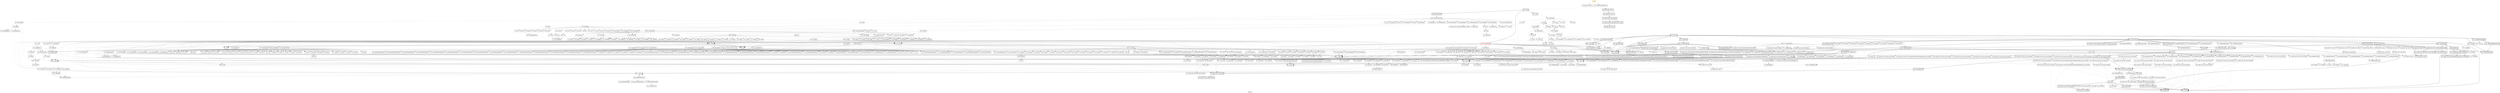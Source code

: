 digraph "CallGraph" {
    label="CallGraph";
node [shape=box];
"2: main" [color=gold] [style=bold]
"732: forwardModel" [color=red] [style=bold]
"59: public void <init>()"
"957: testNPE_HIVEMALL296"
"557: close" [style=bold]
"142: initialize" [style=bold]
"39: public void <init>()" [style=bold]
"271: close" [style=bold]
"566: finalizeTraining" [style=bold]
"76: <clinit>" [style=bold]
"282: getReturnOI" [style=bold]
"259: getFeatureOutputOI" [style=bold]
"232: createOptimizer" [style=bold]
"161: createModel" [style=bold]
"186: processOptions" [style=bold]
"113: showHelp"
"55: <clinit>" [style=bold]
"1371: asListOI" [style=bold]
"241: getFeatureType" [style=bold]
"1273: asDoubleCompatibleOI" [style=bold]
"119: public void <init>()" [style=bold]
"48: closeQuietly"
"56: getNumMixed"
"71: getNumMixed"
"50: get"
"138: isTouched"
"237: getKey"
"292: getKey"
"312: getKey"
"256: getKey"
"388: getKey"
"284: getValue"
"339: getValue"
"359: getValue"
"303: getValue"
"403: getValue"
"254: next"
"309: next"
"329: next"
"273: next"
"375: next"
"186: entries"
"197: entries"
"289: entries"
"82: entries"
"253: entries"
"234: entries"
"309: entries"
"27: public void <init>()"
"427: getCovariance"
"403: public void <init>()"
"80: useCovariance" [style=bold]
"519: batchUpdate"
"580: runIterativeTraining"
"263: <clinit>" [style=bold]
"38: <clinit>"
"35: <clinit>" [style=bold]
"31: checkNotNull" [style=bold]
"43: create"
"40: create" [style=bold]
"202: createNewModel" [style=bold]
"171: createOldModel"
"26: <clinit>" [style=bold]
"582: getType"
"507: getType"
"536: getType"
"451: getType"
"294: getType"
"343: getType"
"245: getType"
"404: getType"
"185: getType"
"715: getHyperParameters"
"801: getHyperParameters"
"649: getHyperParameters"
"255: getHyperParameters"
"854: getHyperParameters"
"433: getHyperParameters"
"307: getHyperParameters"
"536: getHyperParameters"
"215: getHyperParameters"
"370: getHyperParameters"
"130: getHyperParameters"
"48: public void <init>(boolean, double)" [style=bold]
"57: checkLossFunction" [style=bold]
"50: getDefaultLossType" [style=bold]
"107: processOptions" [style=bold]
"27: <clinit>" [style=bold]
"66: getLossFunction" [style=bold]
"37: getLossFunction" [style=bold]
"39: parseInt" [style=bold]
"60: parseDouble" [style=bold]
"84: processOptions" [style=bold]
"168: getOptions" [style=bold]
"122: showHelp"
"1001: getObjectInspector" [style=bold]
"235: <clinit>" [style=bold]
"285: <clinit>"
"1021: asPrimitiveObjectInspector" [style=bold]
"123: public void <init>(boolean)" [style=bold]
"73: close"
"71: close"
"59: close"
"55: close"
"89: close"
"126: close"
"224: close"
"123: close"
"108: close"
"176: close"
"263: getKey"
"318: getKey"
"338: getKey"
"282: getKey"
"33: <clinit>"
"321: copyFrom"
"22: copyFrom"
"397: copyFrom"
"238: copyFrom"
"22: copyFrom"
"409: copyFrom"
"190: copyFrom"
"306: copyFrom"
"229: copyFrom"
"183: copyFrom"
"143: setTouched"
"432: setCovariance"
"33: access$300"
"33: access$200"
"35: <clinit>"
"35: access$300"
"35: access$200"
"36: <clinit>"
"36: access$300"
"36: access$200"
"36: access$400"
"34: <clinit>"
"34: access$300"
"34: access$200"
"34: access$400"
"395: getValue"
"249: hasNext"
"304: hasNext"
"324: hasNext"
"268: hasNext"
"407: free"
"364: nextEntry"
"371: hasNext"
"272: entries"
"292: void <init>(hivemall.model.DenseModel, hivemall.model.DenseModel$1)"
"256: void <init>(hivemall.model.NewSpaceEfficientDenseModel, hivemall.model.NewSpaceEfficientDenseModel$1)"
"237: void <init>(hivemall.model.NewDenseModel, hivemall.model.NewDenseModel$1)"
"312: void <init>(hivemall.model.SpaceEfficientDenseModel, hivemall.model.SpaceEfficientDenseModel$1)"
"138: setWeight"
"142: setWeight"
"239: setWeight"
"162: setWeight"
"201: setWeight"
"182: setWeight"
"259: setWeight"
"98: delete"
"102: delete"
"208: delete"
"142: delete"
"179: delete"
"160: delete"
"228: delete"
"38: get"
"143: getCurrentIteration"
"94: isConverged"
"137: next"
"58: getFile"
"79: close"
"54: read"
"42: resetPosition"
"92: flush"
"46: getPosition"
"68: train"
"61: getReporter"
"68: reportProgress"
"76: setCounterValue"
"392: readFeatureValue"
"62: formatNumber"
"442: writeBuffer"
"49: prettyFileSize"
"234: values" [style=bold]
"796: getOptimizerName"
"644: getOptimizerName"
"302: getOptimizerName"
"365: getOptimizerName"
"849: getOptimizerName"
"163: getOptimizerName"
"531: getOptimizerName"
"428: getOptimizerName"
"710: getOptimizerName"
"250: getOptimizerName"
"210: getOptimizerName"
"440: public void <init>(int, java.util.Map)"
"396: public void <init>(int, java.util.Map)"
"353: public void <init>(int, java.util.Map)"
"310: public void <init>(int, java.util.Map)"
"267: public void <init>(int, java.util.Map)"
"220: public void <init>(int, java.util.Map)"
"180: public void <init>(int, java.util.Map)"
"144: public void <init>(int, java.util.Map)"
"481: public void <init>(int, hivemall.optimizer.Optimizer$AdaGrad, java.util.Map)"
"108: public void <init>(int, java.util.Map)"
"144: public void <init>(java.util.Map)" [style=bold]
"311: public void <init>(int, java.util.Map)"
"285: public void <init>(int, java.util.Map)"
"259: public void <init>(int, java.util.Map)"
"233: public void <init>(int, java.util.Map)"
"207: public void <init>(int, java.util.Map)"
"181: public void <init>(int, java.util.Map)"
"155: public void <init>(int, java.util.Map)"
"129: public void <init>(int, java.util.Map)"
"338: public void <init>(int, hivemall.optimizer.Optimizer$AdaGrad, java.util.Map)"
"103: public void <init>(int, java.util.Map)"
"32: public void <init>(hivemall.model.PredictionModel)"
"51: configureMix"
"58: configureMix"
"63: configureClock"
"67: configureClock"
"102: configureClock"
"72: configureClock"
"81: configureClock"
"80: configureClock"
"103: configureClock"
"45: public void <init>(int, boolean)" [style=bold]
"49: public void <init>(int, boolean)"
"50: public void <init>(int, boolean)"
"245: configureMixClient"
"256: getInitialModelSize" [style=bold]
"33: <clinit>" [style=bold]
"41: public void <init>(int, boolean)"
"58: public void <init>(int, boolean)"
"59: public void <init>(int, boolean)"
"33: <clinit>"
"31: <clinit>" [style=bold]
"64: getHyperParameters"
"82: getHyperParameters"
"136: getHyperParameters"
"100: getHyperParameters"
"146: getHyperParameters"
"57: getHyperParameters"
"115: getHyperParameters"
"95: parseOptions" [style=bold]
"668: getConstString" [style=bold]
"66: <clinit>" [style=bold]
"545: public void <init>()"
"514: public void <init>()"
"458: public void <init>()" [style=bold]
"416: public void <init>()" [style=bold]
"359: public void <init>()"
"306: public void <init>()"
"258: public void <init>()"
"199: public void <init>()"
"164: public void <init>()"
"43: setup" [style=bold]
"43: getLossOptionDescription" [style=bold]
"85: getOptions" [style=bold]
"234: private void <init>(java.lang.String, int)" [style=bold]
"36: create" [style=bold]
"75: public void <init>(boolean)" [style=bold]
"92: flushBuffer"
"54: flush"
"228: clear"
"127: clear"
"176: copyFrom"
"452: copyFrom"
"443: copyFrom"
"174: copyFrom"
"120: getWeight"
"125: getCovar"
"98: getWeight"
"103: getCovar"
"33: access$100"
"35: access$100"
"36: access$100"
"34: access$100"
"357: void <init>(hivemall.utils.collections.maps.OpenHashTable, boolean)"
"297: private void <init>(hivemall.model.DenseModel)"
"261: private void <init>(hivemall.model.NewSpaceEfficientDenseModel)"
"242: private void <init>(hivemall.model.NewDenseModel)"
"317: private void <init>(hivemall.model.SpaceEfficientDenseModel)"
"115: containsKey"
"127: put"
"55: set"
"30: public void <init>(float)" [style=bold]
"60: set"
"119: get"
"101: parseInt"
"107: setWeight"
"117: ensureCapacity"
"97: ensureCapacity"
"246: remove"
"112: setCovar"
"134: setCovar"
"129: setWeight"
"20: <clinit>"
"148: getInfo"
"133: getChangeRate"
"63: read"
"452: predict"
"470: update"
"40: public void <init>(java.lang.Object, double)"
"58: getString"
"60: write"
"31: getFileSize"
"67: prettySize"
"737: public void <init>(java.util.Map)"
"477: newWeightValue"
"677: public void <init>(java.util.Map)"
"566: public void <init>(java.util.Map)"
"578: newWeightValue"
"465: public void <init>(java.util.Map)"
"387: public void <init>(java.util.Map)"
"395: newWeightValue"
"333: public void <init>(java.util.Map)"
"343: newWeightValue"
"280: public void <init>(java.util.Map)"
"288: newWeightValue"
"230: public void <init>(java.util.Map)"
"237: newWeightValue"
"814: public void <init>(hivemall.optimizer.Optimizer$AdaGrad, java.util.Map)"
"821: newWeightValue"
"183: public void <init>(java.util.Map)"
"192: newWeightValue"
"70: public void <init>(java.util.Map)" [style=bold]
"150: newWeightValue" [style=bold]
"78: isDenseModel"
"66: isDenseModel"
"49: isDenseModel"
"67: isDenseModel"
"79: isDenseModel"
"53: isDenseModel"
"46: <clinit>" [style=bold]
"82: public void <init>(int)" [style=bold]
"44: public void <init>()" [style=bold]
"53: <clinit>"
"72: <clinit>"
"62: public void <init>(hivemall.mix.MixMessage$MixEventName, java.lang.String, java.lang.String, boolean, int, hivemall.mix.MixedModel)"
"47: <clinit>"
"30: private void <init>(java.lang.String, int)" [style=bold]
"37: getHyperParameters"
"49: eta0"
"166: typeName"
"132: typeName"
"69: typeName"
"97: typeName"
"33: parseOptions" [style=bold]
"117: showHelp"
"256: isStringOI" [style=bold]
"584: getConstValue" [style=bold]
"30: values" [style=bold]
"134: public void <init>()" [style=bold]
"423: public void <init>(float)" [style=bold]
"362: public void <init>(float)"
"309: public void <init>(float)"
"261: public void <init>(float)"
"121: public void <init>()"
"49: public void <init>()" [style=bold]
"100: internalWrite"
"157: getDeltaUpdates"
"158: getDeltaUpdates"
"149: getClock"
"148: getClock"
"56: get"
"436: getCovariance"
"68: getCovariance"
"65: getCovariance"
"139: isTouched"
"65: halfFloatToFloat"
"211: findKey"
"295: ensureCapacity"
"202: preAddEntry"
"347: keyHash"
"197: equals"
"33: public void <init>(float, boolean)" [style=bold]
"167: toString"
"110: toString"
"181: toString"
"458: toString"
"73: toString"
"449: toString"
"186: toString"
"101: toString"
"180: toString"
"142: toString"
"79: toString"
"132: toString"
"277: toString"
"183: toString"
"182: checkRange"
"72: floatToHalfFloat"
"31: <clinit>"
"79: bitsRequired"
"67: getAverageLoss"
"76: read"
"47: getFeature"
"132: getWeight"
"136: getWeight"
"230: getWeight"
"152: getWeight"
"192: getWeight"
"173: getWeight"
"250: getWeight"
"65: getValueAsFloat"
"85: proceedStep"
"541: onlineUpdate"
"497: accumulateUpdate"
"445: dloss"
"331: dloss"
"571: dloss"
"236: dloss"
"180: dloss"
"392: dloss"
"283: dloss"
"493: dloss"
"528: dloss"
"82: incrLoss"
"433: loss"
"319: loss"
"549: loss"
"216: loss"
"168: loss"
"372: loss"
"271: loss"
"465: loss"
"518: loss"
"583: proceedStep"
"68: write"
"53: parseFloat" [style=bold]
"234: public void <init>(float, float, float)"
"312: public void <init>(float, float, float, float)"
"187: public void <init>(float, float)"
"145: get" [style=bold]
"745: getEtaEstimator"
"401: getEtaEstimator"
"80: getEtaEstimator" [style=bold]
"86: public void <init>(int, float, float)" [style=bold]
"89: populateTableEntries"
"76: private void <init>(java.lang.String, int, byte)"
"27: <clinit>"
"32: public void <init>(hivemall.mix.MixedModel)"
"32: public void <init>(java.lang.String)"
"59: <clinit>"
"126: encode"
"22: <clinit>" [style=bold]
"301: rehash"
"69: findLeastPrimeNumber" [style=bold]
"56: hashCode"
"61: equals"
"68: toByteArray"
"63: toByteArray"
"258: size"
"237: getValue"
"292: getValue"
"312: getValue"
"256: getValue"
"268: entries"
"702: update"
"90: update"
"33: add"
"27: public void <init>(float)"
"634: hingeLoss"
"137: checkTarget"
"656: squaredHingeLoss"
"100: writeFully"
"49: public void <init>(java.util.Map)"
"116: public void <init>(java.util.Map)"
"90: public void <init>(java.util.Map)"
"72: public void <init>(java.util.Map)" [style=bold]
"227: get" [style=bold]
"125: populateMantissaTable"
"149: populateExponentTable"
"162: populateOffsetTable"
"32: getInetSocketAddress"
"37: public void <init>(java.net.InetSocketAddress)"
"45: write"
"110: write"
"67: write"
"39: write"
"331: access$000"
"331: access$100"
"331: access$002"
"331: access$102"
"50: size"
"382: copyOf"
"268: getValue"
"323: getValue"
"343: getValue"
"287: getValue"
"292: update"
"405: update"
"110: update"
"318: update"
"449: update"
"266: update"
"362: update"
"188: update"
"230: update"
"162: update"
"345: update"
"188: update"
"489: update"
"276: update"
"156: update"
"319: update"
"116: update"
"240: update"
"136: update"
"214: update"
"152: update"
"32: public void <init>(java.util.Map)" [style=bold]
"64: public void <init>(float)"
"126: public void <init>(float, double)" [style=bold]
"90: public void <init>(float, long)"
"63: isNumber"
"135: convertMantissa"
"47: getInetAddress"
"213: addBuffer"
"407: public void <init>(float, float)"
"104: update"
"296: getV"
"286: getM"
"301: setV"
"291: setM"
"417: ensureCapacity"
"461: ensureCapacity"
"374: ensureCapacity"
"206: getSumOfSquaredGradients"
"211: setSumOfSquaredGradients"
"198: ensureCapacity"
"357: getDelta"
"337: getSumOfSquaredGradients"
"367: getSumOfGradients"
"362: setDelta"
"342: setSumOfSquaredGradients"
"372: setSumOfGradients"
"244: ensureCapacity"
"826: update"
"276: getSumOfGradients"
"281: setSumOfGradients"
"499: ensureCapacity"
"266: getSumOfSquaredDeltaX"
"256: getSumOfSquaredGradients"
"271: setSumOfSquaredDeltaX"
"261: setSumOfSquaredGradients"
"288: ensureCapacity"
"331: ensureCapacity"
"216: getDelta"
"221: setDelta"
"126: ensureCapacity"
"162: ensureCapacity"
"41: public void <init>(float)" [style=bold]
"411: public void <init>(float, float, boolean)"
"59: regularize"
"41: regularize"
"598: eta"
"482: eta"
"118: eta"
"767: computeDelta"
"614: computeDelta"
"293: computeDelta"
"348: computeDelta"
"412: computeDelta"
"498: computeDelta"
"125: computeDelta"
"242: computeDelta"
"197: computeDelta"
"105: getSumOfGradients"
"171: eta"
"137: eta"
"74: eta"
"102: eta"
"384: setSumOfGradients"
"296: setSumOfGradients"
"112: setSumOfGradients"
"110: setSumOfGradients"
"364: setSumOfSquaredGradients"
"276: setSumOfSquaredGradients"
"80: setSumOfSquaredGradients"
"82: setSumOfSquaredGradients"
"223: setSumOfSquaredGradients"
"379: getSumOfGradients"
"291: getSumOfGradients"
"107: getSumOfGradients"
"95: getRegularizer"
"54: getRegularizer"
"77: getRegularizer"
"130: getRegularizer"
"756: alpha"
"404: setV"
"316: setV"
"132: setV"
"392: setV"
"130: setV"
"394: setM"
"306: setM"
"122: setM"
"382: setM"
"120: setM"
"399: getV"
"311: getV"
"127: getV"
"387: getV"
"125: getV"
"389: getM"
"301: getM"
"117: getM"
"377: getM"
"115: getM"
"243: square"
"606: alpha"
"359: getSumOfSquaredGradients"
"271: getSumOfSquaredGradients"
"75: getSumOfSquaredGradients"
"77: getSumOfSquaredGradients"
"218: getSumOfSquaredGradients"
"102: setDelta"
"233: setDelta"
"100: setDelta"
"97: getDelta"
"228: getDelta"
"95: getDelta"
"374: setSumOfSquaredDeltaX"
"286: setSumOfSquaredDeltaX"
"92: setSumOfSquaredDeltaX"
"352: setSumOfSquaredDeltaX"
"90: setSumOfSquaredDeltaX"
"369: getSumOfSquaredDeltaX"
"281: getSumOfSquaredDeltaX"
"87: getSumOfSquaredDeltaX"
"347: getSumOfSquaredDeltaX"
"85: getSumOfSquaredDeltaX"
"685: alpha"
"490: alpha"
"460: clip"
"2: main"->"59: public void <init>()" [style=dotted];

"2: main"->"957: testNPE_HIVEMALL296" [style=dotted];

"957: testNPE_HIVEMALL296"->"557: close" [style=dotted];

"957: testNPE_HIVEMALL296"->"142: initialize" [style=dotted];

"957: testNPE_HIVEMALL296"->"39: public void <init>()" [style=dotted];

"557: close"->"271: close";

"557: close"->"732: forwardModel";

"557: close"->"566: finalizeTraining";

"142: initialize"->"76: <clinit>";

"142: initialize"->"282: getReturnOI";

"142: initialize"->"259: getFeatureOutputOI";

"142: initialize"->"232: createOptimizer";

"142: initialize"->"161: createModel";

"142: initialize"->"186: processOptions";

"142: initialize"->"113: showHelp" [style=dotted];

"142: initialize"->"55: <clinit>";

"142: initialize"->"1371: asListOI";

"142: initialize"->"241: getFeatureType";

"142: initialize"->"1273: asDoubleCompatibleOI";

"39: public void <init>()"->"119: public void <init>()";

"271: close"->"48: closeQuietly" [style=dotted];

"732: forwardModel"->"56: getNumMixed" [style=dotted];

"732: forwardModel"->"71: getNumMixed" [style=dotted];

"732: forwardModel"->"50: get" [style=dotted];

"732: forwardModel"->"138: isTouched" [style=dotted];

"732: forwardModel"->"237: getKey" [style=dotted];

"732: forwardModel"->"292: getKey" [style=dotted];

"732: forwardModel"->"312: getKey" [style=dotted];

"732: forwardModel"->"256: getKey" [style=dotted];

"732: forwardModel"->"388: getKey" [style=dotted];

"732: forwardModel"->"284: getValue" [style=dotted];

"732: forwardModel"->"339: getValue" [style=dotted];

"732: forwardModel"->"359: getValue" [style=dotted];

"732: forwardModel"->"303: getValue" [style=dotted];

"732: forwardModel"->"403: getValue" [style=dotted];

"732: forwardModel"->"254: next" [style=dotted];

"732: forwardModel"->"309: next" [style=dotted];

"732: forwardModel"->"329: next" [style=dotted];

"732: forwardModel"->"273: next" [style=dotted];

"732: forwardModel"->"375: next" [style=dotted];

"732: forwardModel"->"186: entries" [style=dotted];

"732: forwardModel"->"197: entries" [style=dotted];

"732: forwardModel"->"289: entries" [style=dotted];

"732: forwardModel"->"82: entries" [style=dotted];

"732: forwardModel"->"253: entries" [style=dotted];

"732: forwardModel"->"234: entries" [style=dotted];

"732: forwardModel"->"309: entries" [style=dotted];

"732: forwardModel"->"27: public void <init>()" [style=dotted];

"732: forwardModel"->"427: getCovariance" [style=dotted];

"732: forwardModel"->"403: public void <init>()" [style=dotted];

"732: forwardModel"->"80: useCovariance";

"732: forwardModel"->"76: <clinit>";

"732: forwardModel"->"55: <clinit>";

"566: finalizeTraining"->"519: batchUpdate" [style=dotted];

"566: finalizeTraining"->"580: runIterativeTraining" [style=dotted];

"76: <clinit>"->"76: <clinit>";

"76: <clinit>"->"55: <clinit>";

"282: getReturnOI"->"80: useCovariance";

"259: getFeatureOutputOI"->"263: <clinit>";

"232: createOptimizer"->"38: <clinit>" [style=dotted];

"232: createOptimizer"->"35: <clinit>";

"232: createOptimizer"->"31: checkNotNull";

"232: createOptimizer"->"43: create" [style=dotted];

"232: createOptimizer"->"40: create";

"161: createModel"->"202: createNewModel";

"161: createModel"->"171: createOldModel" [style=dotted];

"186: processOptions"->"26: <clinit>";

"186: processOptions"->"582: getType" [style=dotted];

"186: processOptions"->"507: getType" [style=dotted];

"186: processOptions"->"536: getType" [style=dotted];

"186: processOptions"->"451: getType" [style=dotted];

"186: processOptions"->"294: getType" [style=dotted];

"186: processOptions"->"343: getType" [style=dotted];

"186: processOptions"->"245: getType" [style=dotted];

"186: processOptions"->"404: getType" [style=dotted];

"186: processOptions"->"185: getType" [style=dotted];

"186: processOptions"->"715: getHyperParameters" [style=dotted];

"186: processOptions"->"801: getHyperParameters" [style=dotted];

"186: processOptions"->"649: getHyperParameters" [style=dotted];

"186: processOptions"->"255: getHyperParameters" [style=dotted];

"186: processOptions"->"854: getHyperParameters" [style=dotted];

"186: processOptions"->"433: getHyperParameters" [style=dotted];

"186: processOptions"->"307: getHyperParameters" [style=dotted];

"186: processOptions"->"536: getHyperParameters" [style=dotted];

"186: processOptions"->"215: getHyperParameters" [style=dotted];

"186: processOptions"->"370: getHyperParameters" [style=dotted];

"186: processOptions"->"130: getHyperParameters" [style=dotted];

"186: processOptions"->"48: public void <init>(boolean, double)";

"186: processOptions"->"232: createOptimizer";

"186: processOptions"->"57: checkLossFunction";

"186: processOptions"->"50: getDefaultLossType";

"186: processOptions"->"107: processOptions";

"186: processOptions"->"27: <clinit>";

"186: processOptions"->"66: getLossFunction";

"186: processOptions"->"37: getLossFunction";

"186: processOptions"->"39: parseInt";

"186: processOptions"->"60: parseDouble";

"186: processOptions"->"84: processOptions";

"113: showHelp"->"168: getOptions" [style=dotted];

"113: showHelp"->"122: showHelp" [style=dotted];

"55: <clinit>"->"55: <clinit>";

"1371: asListOI"->"1001: getObjectInspector";

"241: getFeatureType"->"235: <clinit>";

"1273: asDoubleCompatibleOI"->"285: <clinit>" [style=dotted];

"1273: asDoubleCompatibleOI"->"1021: asPrimitiveObjectInspector";

"119: public void <init>()"->"123: public void <init>(boolean)";

"48: closeQuietly"->"73: close" [style=dotted];

"48: closeQuietly"->"71: close" [style=dotted];

"48: closeQuietly"->"59: close" [style=dotted];

"48: closeQuietly"->"55: close" [style=dotted];

"48: closeQuietly"->"89: close" [style=dotted];

"48: closeQuietly"->"126: close" [style=dotted];

"48: closeQuietly"->"224: close" [style=dotted];

"48: closeQuietly"->"123: close" [style=dotted];

"48: closeQuietly"->"108: close" [style=dotted];

"48: closeQuietly"->"176: close" [style=dotted];

"56: getNumMixed"->"71: getNumMixed" [style=dotted];

"56: getNumMixed"->"56: getNumMixed" [style=dotted];

"237: getKey"->"263: getKey" [style=dotted];

"292: getKey"->"318: getKey" [style=dotted];

"312: getKey"->"338: getKey" [style=dotted];

"256: getKey"->"282: getKey" [style=dotted];

"284: getValue"->"33: <clinit>" [style=dotted];

"284: getValue"->"321: copyFrom" [style=dotted];

"284: getValue"->"22: copyFrom" [style=dotted];

"284: getValue"->"397: copyFrom" [style=dotted];

"284: getValue"->"238: copyFrom" [style=dotted];

"284: getValue"->"22: copyFrom" [style=dotted];

"284: getValue"->"409: copyFrom" [style=dotted];

"284: getValue"->"190: copyFrom" [style=dotted];

"284: getValue"->"306: copyFrom" [style=dotted];

"284: getValue"->"229: copyFrom" [style=dotted];

"284: getValue"->"183: copyFrom" [style=dotted];

"284: getValue"->"143: setTouched" [style=dotted];

"284: getValue"->"432: setCovariance" [style=dotted];

"284: getValue"->"33: access$300" [style=dotted];

"284: getValue"->"33: access$200" [style=dotted];

"339: getValue"->"35: <clinit>" [style=dotted];

"339: getValue"->"321: copyFrom" [style=dotted];

"339: getValue"->"22: copyFrom" [style=dotted];

"339: getValue"->"397: copyFrom" [style=dotted];

"339: getValue"->"238: copyFrom" [style=dotted];

"339: getValue"->"22: copyFrom" [style=dotted];

"339: getValue"->"409: copyFrom" [style=dotted];

"339: getValue"->"190: copyFrom" [style=dotted];

"339: getValue"->"306: copyFrom" [style=dotted];

"339: getValue"->"229: copyFrom" [style=dotted];

"339: getValue"->"183: copyFrom" [style=dotted];

"339: getValue"->"143: setTouched" [style=dotted];

"339: getValue"->"432: setCovariance" [style=dotted];

"339: getValue"->"35: access$300" [style=dotted];

"339: getValue"->"35: access$200" [style=dotted];

"359: getValue"->"36: <clinit>" [style=dotted];

"359: getValue"->"321: copyFrom" [style=dotted];

"359: getValue"->"22: copyFrom" [style=dotted];

"359: getValue"->"397: copyFrom" [style=dotted];

"359: getValue"->"238: copyFrom" [style=dotted];

"359: getValue"->"22: copyFrom" [style=dotted];

"359: getValue"->"409: copyFrom" [style=dotted];

"359: getValue"->"190: copyFrom" [style=dotted];

"359: getValue"->"306: copyFrom" [style=dotted];

"359: getValue"->"229: copyFrom" [style=dotted];

"359: getValue"->"183: copyFrom" [style=dotted];

"359: getValue"->"143: setTouched" [style=dotted];

"359: getValue"->"432: setCovariance" [style=dotted];

"359: getValue"->"36: access$300" [style=dotted];

"359: getValue"->"36: access$200" [style=dotted];

"359: getValue"->"36: access$400" [style=dotted];

"303: getValue"->"34: <clinit>" [style=dotted];

"303: getValue"->"321: copyFrom" [style=dotted];

"303: getValue"->"22: copyFrom" [style=dotted];

"303: getValue"->"397: copyFrom" [style=dotted];

"303: getValue"->"238: copyFrom" [style=dotted];

"303: getValue"->"22: copyFrom" [style=dotted];

"303: getValue"->"409: copyFrom" [style=dotted];

"303: getValue"->"190: copyFrom" [style=dotted];

"303: getValue"->"306: copyFrom" [style=dotted];

"303: getValue"->"229: copyFrom" [style=dotted];

"303: getValue"->"183: copyFrom" [style=dotted];

"303: getValue"->"143: setTouched" [style=dotted];

"303: getValue"->"432: setCovariance" [style=dotted];

"303: getValue"->"34: access$300" [style=dotted];

"303: getValue"->"34: access$200" [style=dotted];

"303: getValue"->"34: access$400" [style=dotted];

"403: getValue"->"395: getValue" [style=dotted];

"403: getValue"->"190: copyFrom" [style=dotted];

"403: getValue"->"321: copyFrom" [style=dotted];

"403: getValue"->"238: copyFrom" [style=dotted];

"403: getValue"->"409: copyFrom" [style=dotted];

"403: getValue"->"397: copyFrom" [style=dotted];

"403: getValue"->"229: copyFrom" [style=dotted];

"403: getValue"->"306: copyFrom" [style=dotted];

"403: getValue"->"183: copyFrom" [style=dotted];

"403: getValue"->"22: copyFrom" [style=dotted];

"403: getValue"->"22: copyFrom" [style=dotted];

"254: next"->"249: hasNext" [style=dotted];

"309: next"->"304: hasNext" [style=dotted];

"329: next"->"324: hasNext" [style=dotted];

"273: next"->"268: hasNext" [style=dotted];

"375: next"->"407: free" [style=dotted];

"375: next"->"364: nextEntry" [style=dotted];

"375: next"->"371: hasNext" [style=dotted];

"186: entries"->"272: entries" [style=dotted];

"197: entries"->"272: entries" [style=dotted];

"289: entries"->"292: void <init>(hivemall.model.DenseModel, hivemall.model.DenseModel$1)" [style=dotted];

"82: entries"->"309: entries" [style=dotted];

"82: entries"->"186: entries" [style=dotted];

"82: entries"->"197: entries" [style=dotted];

"82: entries"->"289: entries" [style=dotted];

"82: entries"->"82: entries" [style=dotted];

"82: entries"->"253: entries" [style=dotted];

"82: entries"->"234: entries" [style=dotted];

"253: entries"->"256: void <init>(hivemall.model.NewSpaceEfficientDenseModel, hivemall.model.NewSpaceEfficientDenseModel$1)" [style=dotted];

"234: entries"->"237: void <init>(hivemall.model.NewDenseModel, hivemall.model.NewDenseModel$1)" [style=dotted];

"309: entries"->"312: void <init>(hivemall.model.SpaceEfficientDenseModel, hivemall.model.SpaceEfficientDenseModel$1)" [style=dotted];

"403: public void <init>()"->"27: public void <init>()" [style=dotted];

"519: batchUpdate"->"138: setWeight" [style=dotted];

"519: batchUpdate"->"142: setWeight" [style=dotted];

"519: batchUpdate"->"239: setWeight" [style=dotted];

"519: batchUpdate"->"162: setWeight" [style=dotted];

"519: batchUpdate"->"201: setWeight" [style=dotted];

"519: batchUpdate"->"182: setWeight" [style=dotted];

"519: batchUpdate"->"259: setWeight" [style=dotted];

"519: batchUpdate"->"98: delete" [style=dotted];

"519: batchUpdate"->"102: delete" [style=dotted];

"519: batchUpdate"->"208: delete" [style=dotted];

"519: batchUpdate"->"142: delete" [style=dotted];

"519: batchUpdate"->"179: delete" [style=dotted];

"519: batchUpdate"->"160: delete" [style=dotted];

"519: batchUpdate"->"228: delete" [style=dotted];

"519: batchUpdate"->"38: get" [style=dotted];

"580: runIterativeTraining"->"76: <clinit>" [style=dotted];

"580: runIterativeTraining"->"143: getCurrentIteration" [style=dotted];

"580: runIterativeTraining"->"94: isConverged" [style=dotted];

"580: runIterativeTraining"->"137: next" [style=dotted];

"580: runIterativeTraining"->"58: getFile" [style=dotted];

"580: runIterativeTraining"->"79: close" [style=dotted];

"580: runIterativeTraining"->"54: read" [style=dotted];

"580: runIterativeTraining"->"42: resetPosition" [style=dotted];

"580: runIterativeTraining"->"92: flush" [style=dotted];

"580: runIterativeTraining"->"46: getPosition" [style=dotted];

"580: runIterativeTraining"->"519: batchUpdate" [style=dotted];

"580: runIterativeTraining"->"68: train" [style=dotted];

"580: runIterativeTraining"->"61: getReporter" [style=dotted];

"580: runIterativeTraining"->"55: <clinit>" [style=dotted];

"580: runIterativeTraining"->"68: reportProgress" [style=dotted];

"580: runIterativeTraining"->"76: setCounterValue" [style=dotted];

"580: runIterativeTraining"->"392: readFeatureValue" [style=dotted];

"580: runIterativeTraining"->"62: formatNumber" [style=dotted];

"580: runIterativeTraining"->"442: writeBuffer" [style=dotted];

"580: runIterativeTraining"->"49: prettyFileSize" [style=dotted];

"263: <clinit>"->"235: <clinit>";

"263: <clinit>"->"263: <clinit>";

"263: <clinit>"->"234: values";

"38: <clinit>"->"38: <clinit>" [style=dotted];

"35: <clinit>"->"35: <clinit>";

"43: create"->"38: <clinit>" [style=dotted];

"43: create"->"796: getOptimizerName" [style=dotted];

"43: create"->"644: getOptimizerName" [style=dotted];

"43: create"->"302: getOptimizerName" [style=dotted];

"43: create"->"365: getOptimizerName" [style=dotted];

"43: create"->"849: getOptimizerName" [style=dotted];

"43: create"->"163: getOptimizerName" [style=dotted];

"43: create"->"531: getOptimizerName" [style=dotted];

"43: create"->"428: getOptimizerName" [style=dotted];

"43: create"->"710: getOptimizerName" [style=dotted];

"43: create"->"250: getOptimizerName" [style=dotted];

"43: create"->"210: getOptimizerName" [style=dotted];

"43: create"->"440: public void <init>(int, java.util.Map)" [style=dotted];

"43: create"->"396: public void <init>(int, java.util.Map)" [style=dotted];

"43: create"->"353: public void <init>(int, java.util.Map)" [style=dotted];

"43: create"->"310: public void <init>(int, java.util.Map)" [style=dotted];

"43: create"->"267: public void <init>(int, java.util.Map)" [style=dotted];

"43: create"->"220: public void <init>(int, java.util.Map)" [style=dotted];

"43: create"->"180: public void <init>(int, java.util.Map)" [style=dotted];

"43: create"->"144: public void <init>(int, java.util.Map)" [style=dotted];

"43: create"->"481: public void <init>(int, hivemall.optimizer.Optimizer$AdaGrad, java.util.Map)" [style=dotted];

"43: create"->"108: public void <init>(int, java.util.Map)" [style=dotted];

"43: create"->"144: public void <init>(java.util.Map)" [style=dotted];

"40: create"->"35: <clinit>";

"40: create"->"710: getOptimizerName" [style=dotted];

"40: create"->"796: getOptimizerName" [style=dotted];

"40: create"->"644: getOptimizerName" [style=dotted];

"40: create"->"250: getOptimizerName" [style=dotted];

"40: create"->"849: getOptimizerName" [style=dotted];

"40: create"->"428: getOptimizerName" [style=dotted];

"40: create"->"302: getOptimizerName" [style=dotted];

"40: create"->"531: getOptimizerName" [style=dotted];

"40: create"->"210: getOptimizerName" [style=dotted];

"40: create"->"365: getOptimizerName" [style=dotted];

"40: create"->"163: getOptimizerName" [style=dotted];

"40: create"->"311: public void <init>(int, java.util.Map)" [style=dotted];

"40: create"->"285: public void <init>(int, java.util.Map)" [style=dotted];

"40: create"->"259: public void <init>(int, java.util.Map)" [style=dotted];

"40: create"->"233: public void <init>(int, java.util.Map)" [style=dotted];

"40: create"->"207: public void <init>(int, java.util.Map)" [style=dotted];

"40: create"->"181: public void <init>(int, java.util.Map)" [style=dotted];

"40: create"->"155: public void <init>(int, java.util.Map)" [style=dotted];

"40: create"->"129: public void <init>(int, java.util.Map)" [style=dotted];

"40: create"->"338: public void <init>(int, hivemall.optimizer.Optimizer$AdaGrad, java.util.Map)" [style=dotted];

"40: create"->"103: public void <init>(int, java.util.Map)" [style=dotted];

"40: create"->"144: public void <init>(java.util.Map)";

"202: createNewModel"->"55: <clinit>";

"202: createNewModel"->"32: public void <init>(hivemall.model.PredictionModel)" [style=dotted];

"202: createNewModel"->"51: configureMix" [style=dotted];

"202: createNewModel"->"58: configureMix" [style=dotted];

"202: createNewModel"->"63: configureClock" [style=dotted];

"202: createNewModel"->"67: configureClock" [style=dotted];

"202: createNewModel"->"102: configureClock" [style=dotted];

"202: createNewModel"->"72: configureClock" [style=dotted];

"202: createNewModel"->"81: configureClock" [style=dotted];

"202: createNewModel"->"80: configureClock" [style=dotted];

"202: createNewModel"->"103: configureClock" [style=dotted];

"202: createNewModel"->"45: public void <init>(int, boolean)";

"202: createNewModel"->"49: public void <init>(int, boolean)" [style=dotted];

"202: createNewModel"->"50: public void <init>(int, boolean)" [style=dotted];

"202: createNewModel"->"245: configureMixClient" [style=dotted];

"202: createNewModel"->"256: getInitialModelSize";

"202: createNewModel"->"80: useCovariance";

"202: createNewModel"->"34: <clinit>" [style=dotted];

"202: createNewModel"->"33: <clinit>" [style=dotted];

"202: createNewModel"->"33: <clinit>";

"171: createOldModel"->"55: <clinit>" [style=dotted];

"171: createOldModel"->"32: public void <init>(hivemall.model.PredictionModel)" [style=dotted];

"171: createOldModel"->"51: configureMix" [style=dotted];

"171: createOldModel"->"58: configureMix" [style=dotted];

"171: createOldModel"->"63: configureClock" [style=dotted];

"171: createOldModel"->"67: configureClock" [style=dotted];

"171: createOldModel"->"102: configureClock" [style=dotted];

"171: createOldModel"->"72: configureClock" [style=dotted];

"171: createOldModel"->"81: configureClock" [style=dotted];

"171: createOldModel"->"80: configureClock" [style=dotted];

"171: createOldModel"->"103: configureClock" [style=dotted];

"171: createOldModel"->"41: public void <init>(int, boolean)" [style=dotted];

"171: createOldModel"->"58: public void <init>(int, boolean)" [style=dotted];

"171: createOldModel"->"59: public void <init>(int, boolean)" [style=dotted];

"171: createOldModel"->"245: configureMixClient" [style=dotted];

"171: createOldModel"->"256: getInitialModelSize" [style=dotted];

"171: createOldModel"->"80: useCovariance" [style=dotted];

"171: createOldModel"->"36: <clinit>" [style=dotted];

"171: createOldModel"->"35: <clinit>" [style=dotted];

"171: createOldModel"->"33: <clinit>" [style=dotted];

"26: <clinit>"->"26: <clinit>";

"582: getType"->"31: <clinit>" [style=dotted];

"507: getType"->"31: <clinit>" [style=dotted];

"536: getType"->"31: <clinit>" [style=dotted];

"451: getType"->"31: <clinit>" [style=dotted];

"294: getType"->"31: <clinit>" [style=dotted];

"343: getType"->"31: <clinit>" [style=dotted];

"245: getType"->"31: <clinit>" [style=dotted];

"404: getType"->"31: <clinit>" [style=dotted];

"185: getType"->"31: <clinit>" [style=dotted];

"715: getHyperParameters"->"536: getHyperParameters" [style=dotted];

"801: getHyperParameters"->"536: getHyperParameters" [style=dotted];

"649: getHyperParameters"->"130: getHyperParameters" [style=dotted];

"255: getHyperParameters"->"130: getHyperParameters" [style=dotted];

"854: getHyperParameters"->"849: getOptimizerName" [style=dotted];

"854: getHyperParameters"->"255: getHyperParameters" [style=dotted];

"433: getHyperParameters"->"130: getHyperParameters" [style=dotted];

"307: getHyperParameters"->"130: getHyperParameters" [style=dotted];

"536: getHyperParameters"->"130: getHyperParameters" [style=dotted];

"215: getHyperParameters"->"130: getHyperParameters" [style=dotted];

"370: getHyperParameters"->"130: getHyperParameters" [style=dotted];

"130: getHyperParameters"->"64: getHyperParameters" [style=dotted];

"130: getHyperParameters"->"82: getHyperParameters" [style=dotted];

"130: getHyperParameters"->"136: getHyperParameters" [style=dotted];

"130: getHyperParameters"->"100: getHyperParameters" [style=dotted];

"130: getHyperParameters"->"146: getHyperParameters" [style=dotted];

"130: getHyperParameters"->"57: getHyperParameters" [style=dotted];

"130: getHyperParameters"->"115: getHyperParameters" [style=dotted];

"130: getHyperParameters"->"796: getOptimizerName" [style=dotted];

"130: getHyperParameters"->"644: getOptimizerName" [style=dotted];

"130: getHyperParameters"->"302: getOptimizerName" [style=dotted];

"130: getHyperParameters"->"365: getOptimizerName" [style=dotted];

"130: getHyperParameters"->"849: getOptimizerName" [style=dotted];

"130: getHyperParameters"->"163: getOptimizerName" [style=dotted];

"130: getHyperParameters"->"531: getOptimizerName" [style=dotted];

"130: getHyperParameters"->"428: getOptimizerName" [style=dotted];

"130: getHyperParameters"->"710: getOptimizerName" [style=dotted];

"130: getHyperParameters"->"250: getOptimizerName" [style=dotted];

"130: getHyperParameters"->"210: getOptimizerName" [style=dotted];

"50: getDefaultLossType"->"31: <clinit>";

"107: processOptions"->"26: <clinit>";

"107: processOptions"->"95: parseOptions";

"107: processOptions"->"668: getConstString";

"107: processOptions"->"39: parseInt";

"27: <clinit>"->"27: <clinit>";

"66: getLossFunction"->"66: <clinit>";

"66: getLossFunction"->"545: public void <init>()" [style=dotted];

"66: getLossFunction"->"514: public void <init>()" [style=dotted];

"66: getLossFunction"->"458: public void <init>()";

"66: getLossFunction"->"416: public void <init>()";

"66: getLossFunction"->"359: public void <init>()" [style=dotted];

"66: getLossFunction"->"306: public void <init>()" [style=dotted];

"66: getLossFunction"->"258: public void <init>()" [style=dotted];

"66: getLossFunction"->"199: public void <init>()" [style=dotted];

"66: getLossFunction"->"164: public void <init>()" [style=dotted];

"37: getLossFunction"->"545: public void <init>()" [style=dotted];

"37: getLossFunction"->"514: public void <init>()" [style=dotted];

"37: getLossFunction"->"458: public void <init>()";

"37: getLossFunction"->"416: public void <init>()";

"37: getLossFunction"->"359: public void <init>()" [style=dotted];

"37: getLossFunction"->"306: public void <init>()" [style=dotted];

"37: getLossFunction"->"258: public void <init>()" [style=dotted];

"37: getLossFunction"->"199: public void <init>()" [style=dotted];

"37: getLossFunction"->"164: public void <init>()" [style=dotted];

"168: getOptions"->"43: setup";

"168: getOptions"->"43: getLossOptionDescription";

"168: getOptions"->"85: getOptions";

"235: <clinit>"->"235: <clinit>";

"235: <clinit>"->"234: private void <init>(java.lang.String, int)";

"285: <clinit>"->"285: <clinit>" [style=dotted];

"1021: asPrimitiveObjectInspector"->"1001: getObjectInspector";

"123: public void <init>(boolean)"->"36: create";

"123: public void <init>(boolean)"->"75: public void <init>(boolean)";

"73: close"->"79: close" [style=dotted];

"71: close"->"92: flushBuffer" [style=dotted];

"71: close"->"71: close" [style=dotted];

"71: close"->"224: close" [style=dotted];

"71: close"->"123: close" [style=dotted];

"71: close"->"59: close" [style=dotted];

"71: close"->"55: close" [style=dotted];

"71: close"->"54: flush" [style=dotted];

"59: close"->"71: close" [style=dotted];

"59: close"->"224: close" [style=dotted];

"59: close"->"123: close" [style=dotted];

"59: close"->"59: close" [style=dotted];

"59: close"->"55: close" [style=dotted];

"55: close"->"71: close" [style=dotted];

"55: close"->"224: close" [style=dotted];

"55: close"->"123: close" [style=dotted];

"55: close"->"59: close" [style=dotted];

"55: close"->"55: close" [style=dotted];

"126: close"->"126: close" [style=dotted];

"126: close"->"108: close" [style=dotted];

"224: close"->"228: clear" [style=dotted];

"123: close"->"127: clear" [style=dotted];

"33: <clinit>"->"33: <clinit>" [style=dotted];

"321: copyFrom"->"176: copyFrom" [style=dotted];

"22: copyFrom"->"176: copyFrom" [style=dotted];

"22: copyFrom"->"452: copyFrom" [style=dotted];

"397: copyFrom"->"443: copyFrom" [style=dotted];

"238: copyFrom"->"176: copyFrom" [style=dotted];

"22: copyFrom"->"174: copyFrom" [style=dotted];

"22: copyFrom"->"443: copyFrom" [style=dotted];

"409: copyFrom"->"452: copyFrom" [style=dotted];

"190: copyFrom"->"176: copyFrom" [style=dotted];

"306: copyFrom"->"174: copyFrom" [style=dotted];

"229: copyFrom"->"174: copyFrom" [style=dotted];

"183: copyFrom"->"174: copyFrom" [style=dotted];

"35: <clinit>"->"35: <clinit>" [style=dotted];

"36: <clinit>"->"36: <clinit>" [style=dotted];

"36: access$300"->"120: getWeight" [style=dotted];

"36: access$400"->"125: getCovar" [style=dotted];

"34: <clinit>"->"34: <clinit>" [style=dotted];

"34: access$300"->"98: getWeight" [style=dotted];

"34: access$400"->"103: getCovar" [style=dotted];

"249: hasNext"->"33: <clinit>" [style=dotted];

"249: hasNext"->"33: access$100" [style=dotted];

"304: hasNext"->"35: <clinit>" [style=dotted];

"304: hasNext"->"35: access$100" [style=dotted];

"324: hasNext"->"36: <clinit>" [style=dotted];

"324: hasNext"->"36: access$100" [style=dotted];

"268: hasNext"->"34: <clinit>" [style=dotted];

"268: hasNext"->"34: access$100" [style=dotted];

"272: entries"->"357: void <init>(hivemall.utils.collections.maps.OpenHashTable, boolean)" [style=dotted];

"292: void <init>(hivemall.model.DenseModel, hivemall.model.DenseModel$1)"->"297: private void <init>(hivemall.model.DenseModel)" [style=dotted];

"256: void <init>(hivemall.model.NewSpaceEfficientDenseModel, hivemall.model.NewSpaceEfficientDenseModel$1)"->"261: private void <init>(hivemall.model.NewSpaceEfficientDenseModel)" [style=dotted];

"237: void <init>(hivemall.model.NewDenseModel, hivemall.model.NewDenseModel$1)"->"242: private void <init>(hivemall.model.NewDenseModel)" [style=dotted];

"312: void <init>(hivemall.model.SpaceEfficientDenseModel, hivemall.model.SpaceEfficientDenseModel$1)"->"317: private void <init>(hivemall.model.SpaceEfficientDenseModel)" [style=dotted];

"142: setWeight"->"115: containsKey" [style=dotted];

"142: setWeight"->"127: put" [style=dotted];

"142: setWeight"->"55: set" [style=dotted];

"142: setWeight"->"30: public void <init>(float)" [style=dotted];

"142: setWeight"->"60: set" [style=dotted];

"142: setWeight"->"119: get" [style=dotted];

"162: setWeight"->"138: setWeight" [style=dotted];

"162: setWeight"->"142: setWeight" [style=dotted];

"162: setWeight"->"239: setWeight" [style=dotted];

"162: setWeight"->"162: setWeight" [style=dotted];

"162: setWeight"->"201: setWeight" [style=dotted];

"162: setWeight"->"182: setWeight" [style=dotted];

"162: setWeight"->"259: setWeight" [style=dotted];

"201: setWeight"->"101: parseInt" [style=dotted];

"201: setWeight"->"107: setWeight" [style=dotted];

"201: setWeight"->"117: ensureCapacity" [style=dotted];

"182: setWeight"->"101: parseInt" [style=dotted];

"182: setWeight"->"97: ensureCapacity" [style=dotted];

"98: delete"->"246: remove" [style=dotted];

"102: delete"->"246: remove" [style=dotted];

"208: delete"->"101: parseInt" [style=dotted];

"142: delete"->"98: delete" [style=dotted];

"142: delete"->"102: delete" [style=dotted];

"142: delete"->"208: delete" [style=dotted];

"142: delete"->"142: delete" [style=dotted];

"142: delete"->"179: delete" [style=dotted];

"142: delete"->"160: delete" [style=dotted];

"142: delete"->"228: delete" [style=dotted];

"179: delete"->"101: parseInt" [style=dotted];

"179: delete"->"112: setCovar" [style=dotted];

"179: delete"->"107: setWeight" [style=dotted];

"160: delete"->"101: parseInt" [style=dotted];

"228: delete"->"101: parseInt" [style=dotted];

"228: delete"->"134: setCovar" [style=dotted];

"228: delete"->"129: setWeight" [style=dotted];

"38: get"->"20: <clinit>" [style=dotted];

"94: isConverged"->"27: <clinit>" [style=dotted];

"94: isConverged"->"148: getInfo" [style=dotted];

"94: isConverged"->"133: getChangeRate" [style=dotted];

"54: read"->"63: read" [style=dotted];

"68: train"->"452: predict" [style=dotted];

"68: train"->"470: update" [style=dotted];

"392: readFeatureValue"->"263: <clinit>" [style=dotted];

"392: readFeatureValue"->"40: public void <init>(java.lang.Object, double)" [style=dotted];

"392: readFeatureValue"->"58: getString" [style=dotted];

"442: writeBuffer"->"60: write" [style=dotted];

"49: prettyFileSize"->"31: getFileSize" [style=dotted];

"49: prettyFileSize"->"67: prettySize" [style=dotted];

"234: values"->"235: <clinit>";

"440: public void <init>(int, java.util.Map)"->"737: public void <init>(java.util.Map)" [style=dotted];

"440: public void <init>(int, java.util.Map)"->"477: newWeightValue" [style=dotted];

"396: public void <init>(int, java.util.Map)"->"677: public void <init>(java.util.Map)" [style=dotted];

"396: public void <init>(int, java.util.Map)"->"477: newWeightValue" [style=dotted];

"353: public void <init>(int, java.util.Map)"->"566: public void <init>(java.util.Map)" [style=dotted];

"353: public void <init>(int, java.util.Map)"->"578: newWeightValue" [style=dotted];

"310: public void <init>(int, java.util.Map)"->"465: public void <init>(java.util.Map)" [style=dotted];

"310: public void <init>(int, java.util.Map)"->"477: newWeightValue" [style=dotted];

"267: public void <init>(int, java.util.Map)"->"387: public void <init>(java.util.Map)" [style=dotted];

"267: public void <init>(int, java.util.Map)"->"395: newWeightValue" [style=dotted];

"220: public void <init>(int, java.util.Map)"->"333: public void <init>(java.util.Map)" [style=dotted];

"220: public void <init>(int, java.util.Map)"->"343: newWeightValue" [style=dotted];

"180: public void <init>(int, java.util.Map)"->"280: public void <init>(java.util.Map)" [style=dotted];

"180: public void <init>(int, java.util.Map)"->"288: newWeightValue" [style=dotted];

"144: public void <init>(int, java.util.Map)"->"230: public void <init>(java.util.Map)" [style=dotted];

"144: public void <init>(int, java.util.Map)"->"237: newWeightValue" [style=dotted];

"481: public void <init>(int, hivemall.optimizer.Optimizer$AdaGrad, java.util.Map)"->"814: public void <init>(hivemall.optimizer.Optimizer$AdaGrad, java.util.Map)" [style=dotted];

"481: public void <init>(int, hivemall.optimizer.Optimizer$AdaGrad, java.util.Map)"->"821: newWeightValue" [style=dotted];

"108: public void <init>(int, java.util.Map)"->"183: public void <init>(java.util.Map)" [style=dotted];

"108: public void <init>(int, java.util.Map)"->"192: newWeightValue" [style=dotted];

"144: public void <init>(java.util.Map)"->"70: public void <init>(java.util.Map)";

"144: public void <init>(java.util.Map)"->"150: newWeightValue";

"311: public void <init>(int, java.util.Map)"->"737: public void <init>(java.util.Map)" [style=dotted];

"285: public void <init>(int, java.util.Map)"->"677: public void <init>(java.util.Map)" [style=dotted];

"259: public void <init>(int, java.util.Map)"->"566: public void <init>(java.util.Map)" [style=dotted];

"233: public void <init>(int, java.util.Map)"->"465: public void <init>(java.util.Map)" [style=dotted];

"207: public void <init>(int, java.util.Map)"->"387: public void <init>(java.util.Map)" [style=dotted];

"181: public void <init>(int, java.util.Map)"->"333: public void <init>(java.util.Map)" [style=dotted];

"155: public void <init>(int, java.util.Map)"->"280: public void <init>(java.util.Map)" [style=dotted];

"129: public void <init>(int, java.util.Map)"->"230: public void <init>(java.util.Map)" [style=dotted];

"338: public void <init>(int, hivemall.optimizer.Optimizer$AdaGrad, java.util.Map)"->"814: public void <init>(hivemall.optimizer.Optimizer$AdaGrad, java.util.Map)" [style=dotted];

"103: public void <init>(int, java.util.Map)"->"183: public void <init>(java.util.Map)" [style=dotted];

"51: configureMix"->"58: configureMix" [style=dotted];

"51: configureMix"->"51: configureMix" [style=dotted];

"58: configureMix"->"78: isDenseModel" [style=dotted];

"58: configureMix"->"66: isDenseModel" [style=dotted];

"58: configureMix"->"49: isDenseModel" [style=dotted];

"58: configureMix"->"67: isDenseModel" [style=dotted];

"58: configureMix"->"79: isDenseModel" [style=dotted];

"58: configureMix"->"53: isDenseModel" [style=dotted];

"72: configureClock"->"103: configureClock" [style=dotted];

"72: configureClock"->"63: configureClock" [style=dotted];

"72: configureClock"->"67: configureClock" [style=dotted];

"72: configureClock"->"102: configureClock" [style=dotted];

"72: configureClock"->"72: configureClock" [style=dotted];

"72: configureClock"->"81: configureClock" [style=dotted];

"72: configureClock"->"80: configureClock" [style=dotted];

"45: public void <init>(int, boolean)"->"46: <clinit>";

"45: public void <init>(int, boolean)"->"82: public void <init>(int)";

"45: public void <init>(int, boolean)"->"44: public void <init>()";

"49: public void <init>(int, boolean)"->"44: public void <init>()" [style=dotted];

"50: public void <init>(int, boolean)"->"53: <clinit>" [style=dotted];

"50: public void <init>(int, boolean)"->"44: public void <init>()" [style=dotted];

"245: configureMixClient"->"72: <clinit>" [style=dotted];

"245: configureMixClient"->"62: public void <init>(hivemall.mix.MixMessage$MixEventName, java.lang.String, java.lang.String, boolean, int, hivemall.mix.MixedModel)" [style=dotted];

"245: configureMixClient"->"80: useCovariance" [style=dotted];

"245: configureMixClient"->"47: <clinit>" [style=dotted];

"245: configureMixClient"->"55: <clinit>" [style=dotted];

"33: <clinit>"->"33: <clinit>";

"41: public void <init>(int, boolean)"->"46: <clinit>" [style=dotted];

"41: public void <init>(int, boolean)"->"82: public void <init>(int)" [style=dotted];

"41: public void <init>(int, boolean)"->"44: public void <init>()" [style=dotted];

"58: public void <init>(int, boolean)"->"44: public void <init>()" [style=dotted];

"59: public void <init>(int, boolean)"->"53: <clinit>" [style=dotted];

"59: public void <init>(int, boolean)"->"44: public void <init>()" [style=dotted];

"33: <clinit>"->"33: <clinit>" [style=dotted];

"31: <clinit>"->"31: <clinit>";

"31: <clinit>"->"30: private void <init>(java.lang.String, int)";

"64: getHyperParameters"->"37: getHyperParameters" [style=dotted];

"82: getHyperParameters"->"37: getHyperParameters" [style=dotted];

"136: getHyperParameters"->"37: getHyperParameters" [style=dotted];

"100: getHyperParameters"->"37: getHyperParameters" [style=dotted];

"146: getHyperParameters"->"57: getHyperParameters" [style=dotted];

"57: getHyperParameters"->"49: eta0" [style=dotted];

"57: getHyperParameters"->"166: typeName" [style=dotted];

"57: getHyperParameters"->"132: typeName" [style=dotted];

"57: getHyperParameters"->"69: typeName" [style=dotted];

"57: getHyperParameters"->"97: typeName" [style=dotted];

"115: getHyperParameters"->"57: getHyperParameters" [style=dotted];

"95: parseOptions"->"33: parseOptions";

"95: parseOptions"->"117: showHelp" [style=dotted];

"95: parseOptions"->"168: getOptions";

"668: getConstString"->"1001: getObjectInspector";

"668: getConstString"->"256: isStringOI";

"668: getConstString"->"584: getConstValue";

"66: <clinit>"->"31: <clinit>";

"66: <clinit>"->"66: <clinit>";

"66: <clinit>"->"30: values";

"545: public void <init>()"->"134: public void <init>()" [style=dotted];

"514: public void <init>()"->"134: public void <init>()" [style=dotted];

"458: public void <init>()"->"134: public void <init>()";

"416: public void <init>()"->"423: public void <init>(float)";

"359: public void <init>()"->"362: public void <init>(float)" [style=dotted];

"306: public void <init>()"->"309: public void <init>(float)" [style=dotted];

"258: public void <init>()"->"261: public void <init>(float)" [style=dotted];

"199: public void <init>()"->"121: public void <init>()" [style=dotted];

"164: public void <init>()"->"121: public void <init>()" [style=dotted];

"75: public void <init>(boolean)"->"49: public void <init>()";

"92: flushBuffer"->"100: internalWrite" [style=dotted];

"54: flush"->"54: flush" [style=dotted];

"176: copyFrom"->"50: get" [style=dotted];

"176: copyFrom"->"157: getDeltaUpdates" [style=dotted];

"176: copyFrom"->"158: getDeltaUpdates" [style=dotted];

"176: copyFrom"->"149: getClock" [style=dotted];

"176: copyFrom"->"148: getClock" [style=dotted];

"176: copyFrom"->"56: get" [style=dotted];

"452: copyFrom"->"176: copyFrom" [style=dotted];

"452: copyFrom"->"427: getCovariance" [style=dotted];

"452: copyFrom"->"436: getCovariance" [style=dotted];

"452: copyFrom"->"68: getCovariance" [style=dotted];

"452: copyFrom"->"65: getCovariance" [style=dotted];

"443: copyFrom"->"174: copyFrom" [style=dotted];

"443: copyFrom"->"427: getCovariance" [style=dotted];

"443: copyFrom"->"436: getCovariance" [style=dotted];

"443: copyFrom"->"68: getCovariance" [style=dotted];

"443: copyFrom"->"65: getCovariance" [style=dotted];

"174: copyFrom"->"50: get" [style=dotted];

"174: copyFrom"->"139: isTouched" [style=dotted];

"174: copyFrom"->"138: isTouched" [style=dotted];

"174: copyFrom"->"56: get" [style=dotted];

"120: getWeight"->"53: <clinit>" [style=dotted];

"120: getWeight"->"65: halfFloatToFloat" [style=dotted];

"125: getCovar"->"53: <clinit>" [style=dotted];

"125: getCovar"->"65: halfFloatToFloat" [style=dotted];

"98: getWeight"->"53: <clinit>" [style=dotted];

"98: getWeight"->"65: halfFloatToFloat" [style=dotted];

"103: getCovar"->"53: <clinit>" [style=dotted];

"103: getCovar"->"65: halfFloatToFloat" [style=dotted];

"357: void <init>(hivemall.utils.collections.maps.OpenHashTable, boolean)"->"364: nextEntry" [style=dotted];

"297: private void <init>(hivemall.model.DenseModel)"->"403: public void <init>()" [style=dotted];

"261: private void <init>(hivemall.model.NewSpaceEfficientDenseModel)"->"403: public void <init>()" [style=dotted];

"242: private void <init>(hivemall.model.NewDenseModel)"->"403: public void <init>()" [style=dotted];

"317: private void <init>(hivemall.model.SpaceEfficientDenseModel)"->"403: public void <init>()" [style=dotted];

"115: containsKey"->"211: findKey" [style=dotted];

"127: put"->"46: <clinit>" [style=dotted];

"127: put"->"295: ensureCapacity" [style=dotted];

"127: put"->"202: preAddEntry" [style=dotted];

"127: put"->"31: checkNotNull" [style=dotted];

"127: put"->"347: keyHash" [style=dotted];

"127: put"->"197: equals" [style=dotted];

"30: public void <init>(float)"->"33: public void <init>(float, boolean)";

"119: get"->"211: findKey" [style=dotted];

"101: parseInt"->"167: toString" [style=dotted];

"101: parseInt"->"110: toString" [style=dotted];

"101: parseInt"->"181: toString" [style=dotted];

"101: parseInt"->"458: toString" [style=dotted];

"101: parseInt"->"73: toString" [style=dotted];

"101: parseInt"->"449: toString" [style=dotted];

"101: parseInt"->"186: toString" [style=dotted];

"101: parseInt"->"101: toString" [style=dotted];

"101: parseInt"->"180: toString" [style=dotted];

"101: parseInt"->"142: toString" [style=dotted];

"101: parseInt"->"79: toString" [style=dotted];

"101: parseInt"->"132: toString" [style=dotted];

"101: parseInt"->"277: toString" [style=dotted];

"101: parseInt"->"183: toString" [style=dotted];

"107: setWeight"->"53: <clinit>" [style=dotted];

"107: setWeight"->"182: checkRange" [style=dotted];

"107: setWeight"->"72: floatToHalfFloat" [style=dotted];

"117: ensureCapacity"->"31: <clinit>" [style=dotted];

"117: ensureCapacity"->"34: <clinit>" [style=dotted];

"117: ensureCapacity"->"53: <clinit>" [style=dotted];

"117: ensureCapacity"->"79: bitsRequired" [style=dotted];

"97: ensureCapacity"->"31: <clinit>" [style=dotted];

"97: ensureCapacity"->"33: <clinit>" [style=dotted];

"97: ensureCapacity"->"79: bitsRequired" [style=dotted];

"246: remove"->"211: findKey" [style=dotted];

"112: setCovar"->"53: <clinit>" [style=dotted];

"112: setCovar"->"182: checkRange" [style=dotted];

"112: setCovar"->"72: floatToHalfFloat" [style=dotted];

"134: setCovar"->"53: <clinit>" [style=dotted];

"134: setCovar"->"182: checkRange" [style=dotted];

"134: setCovar"->"72: floatToHalfFloat" [style=dotted];

"129: setWeight"->"53: <clinit>" [style=dotted];

"129: setWeight"->"182: checkRange" [style=dotted];

"129: setWeight"->"72: floatToHalfFloat" [style=dotted];

"20: <clinit>"->"20: <clinit>" [style=dotted];

"148: getInfo"->"133: getChangeRate" [style=dotted];

"148: getInfo"->"67: getAverageLoss" [style=dotted];

"63: read"->"76: read" [style=dotted];

"452: predict"->"47: getFeature" [style=dotted];

"452: predict"->"132: getWeight" [style=dotted];

"452: predict"->"136: getWeight" [style=dotted];

"452: predict"->"230: getWeight" [style=dotted];

"452: predict"->"152: getWeight" [style=dotted];

"452: predict"->"192: getWeight" [style=dotted];

"452: predict"->"173: getWeight" [style=dotted];

"452: predict"->"250: getWeight" [style=dotted];

"452: predict"->"65: getValueAsFloat" [style=dotted];

"470: update"->"85: proceedStep" [style=dotted];

"470: update"->"541: onlineUpdate" [style=dotted];

"470: update"->"519: batchUpdate" [style=dotted];

"470: update"->"497: accumulateUpdate" [style=dotted];

"470: update"->"445: dloss" [style=dotted];

"470: update"->"331: dloss" [style=dotted];

"470: update"->"571: dloss" [style=dotted];

"470: update"->"236: dloss" [style=dotted];

"470: update"->"180: dloss" [style=dotted];

"470: update"->"392: dloss" [style=dotted];

"470: update"->"283: dloss" [style=dotted];

"470: update"->"493: dloss" [style=dotted];

"470: update"->"528: dloss" [style=dotted];

"470: update"->"82: incrLoss" [style=dotted];

"470: update"->"433: loss" [style=dotted];

"470: update"->"319: loss" [style=dotted];

"470: update"->"549: loss" [style=dotted];

"470: update"->"216: loss" [style=dotted];

"470: update"->"168: loss" [style=dotted];

"470: update"->"372: loss" [style=dotted];

"470: update"->"271: loss" [style=dotted];

"470: update"->"465: loss" [style=dotted];

"470: update"->"518: loss" [style=dotted];

"470: update"->"583: proceedStep" [style=dotted];

"60: write"->"68: write" [style=dotted];

"31: getFileSize"->"31: getFileSize" [style=dotted];

"737: public void <init>(java.util.Map)"->"26: <clinit>" [style=dotted];

"737: public void <init>(java.util.Map)"->"465: public void <init>(java.util.Map)" [style=dotted];

"737: public void <init>(java.util.Map)"->"53: parseFloat" [style=dotted];

"477: newWeightValue"->"234: public void <init>(float, float, float)" [style=dotted];

"677: public void <init>(java.util.Map)"->"26: <clinit>" [style=dotted];

"677: public void <init>(java.util.Map)"->"465: public void <init>(java.util.Map)" [style=dotted];

"677: public void <init>(java.util.Map)"->"53: parseFloat" [style=dotted];

"566: public void <init>(java.util.Map)"->"26: <clinit>" [style=dotted];

"566: public void <init>(java.util.Map)"->"70: public void <init>(java.util.Map)" [style=dotted];

"566: public void <init>(java.util.Map)"->"53: parseFloat" [style=dotted];

"578: newWeightValue"->"234: public void <init>(float, float, float)" [style=dotted];

"465: public void <init>(java.util.Map)"->"26: <clinit>" [style=dotted];

"465: public void <init>(java.util.Map)"->"70: public void <init>(java.util.Map)" [style=dotted];

"465: public void <init>(java.util.Map)"->"53: parseFloat" [style=dotted];

"387: public void <init>(java.util.Map)"->"26: <clinit>" [style=dotted];

"387: public void <init>(java.util.Map)"->"70: public void <init>(java.util.Map)" [style=dotted];

"387: public void <init>(java.util.Map)"->"53: parseFloat" [style=dotted];

"395: newWeightValue"->"234: public void <init>(float, float, float)" [style=dotted];

"333: public void <init>(java.util.Map)"->"26: <clinit>" [style=dotted];

"333: public void <init>(java.util.Map)"->"70: public void <init>(java.util.Map)" [style=dotted];

"333: public void <init>(java.util.Map)"->"53: parseFloat" [style=dotted];

"343: newWeightValue"->"312: public void <init>(float, float, float, float)" [style=dotted];

"280: public void <init>(java.util.Map)"->"26: <clinit>" [style=dotted];

"280: public void <init>(java.util.Map)"->"70: public void <init>(java.util.Map)" [style=dotted];

"280: public void <init>(java.util.Map)"->"53: parseFloat" [style=dotted];

"288: newWeightValue"->"187: public void <init>(float, float)" [style=dotted];

"230: public void <init>(java.util.Map)"->"26: <clinit>" [style=dotted];

"230: public void <init>(java.util.Map)"->"70: public void <init>(java.util.Map)" [style=dotted];

"230: public void <init>(java.util.Map)"->"53: parseFloat" [style=dotted];

"237: newWeightValue"->"187: public void <init>(float, float)" [style=dotted];

"814: public void <init>(hivemall.optimizer.Optimizer$AdaGrad, java.util.Map)"->"26: <clinit>" [style=dotted];

"814: public void <init>(hivemall.optimizer.Optimizer$AdaGrad, java.util.Map)"->"70: public void <init>(java.util.Map)" [style=dotted];

"814: public void <init>(hivemall.optimizer.Optimizer$AdaGrad, java.util.Map)"->"53: parseFloat" [style=dotted];

"821: newWeightValue"->"234: public void <init>(float, float, float)" [style=dotted];

"183: public void <init>(java.util.Map)"->"26: <clinit>" [style=dotted];

"183: public void <init>(java.util.Map)"->"192: newWeightValue" [style=dotted];

"183: public void <init>(java.util.Map)"->"70: public void <init>(java.util.Map)" [style=dotted];

"183: public void <init>(java.util.Map)"->"53: parseFloat" [style=dotted];

"192: newWeightValue"->"187: public void <init>(float, float)" [style=dotted];

"70: public void <init>(java.util.Map)"->"145: get";

"70: public void <init>(java.util.Map)"->"745: getEtaEstimator" [style=dotted];

"70: public void <init>(java.util.Map)"->"401: getEtaEstimator" [style=dotted];

"70: public void <init>(java.util.Map)"->"80: getEtaEstimator";

"150: newWeightValue"->"30: public void <init>(float)";

"46: <clinit>"->"46: <clinit>";

"82: public void <init>(int)"->"86: public void <init>(int, float, float)";

"53: <clinit>"->"53: <clinit>" [style=dotted];

"53: <clinit>"->"89: populateTableEntries" [style=dotted];

"53: <clinit>"->"72: floatToHalfFloat" [style=dotted];

"72: <clinit>"->"72: <clinit>" [style=dotted];

"72: <clinit>"->"76: private void <init>(java.lang.String, int, byte)" [style=dotted];

"62: public void <init>(hivemall.mix.MixMessage$MixEventName, java.lang.String, java.lang.String, boolean, int, hivemall.mix.MixedModel)"->"27: <clinit>" [style=dotted];

"62: public void <init>(hivemall.mix.MixMessage$MixEventName, java.lang.String, java.lang.String, boolean, int, hivemall.mix.MixedModel)"->"32: public void <init>(hivemall.mix.MixedModel)" [style=dotted];

"62: public void <init>(hivemall.mix.MixMessage$MixEventName, java.lang.String, java.lang.String, boolean, int, hivemall.mix.MixedModel)"->"32: public void <init>(java.lang.String)" [style=dotted];

"47: <clinit>"->"47: <clinit>" [style=dotted];

"117: showHelp"->"122: showHelp" [style=dotted];

"30: values"->"31: <clinit>";

"423: public void <init>(float)"->"134: public void <init>()";

"362: public void <init>(float)"->"121: public void <init>()" [style=dotted];

"309: public void <init>(float)"->"121: public void <init>()" [style=dotted];

"261: public void <init>(float)"->"121: public void <init>()" [style=dotted];

"100: internalWrite"->"59: <clinit>" [style=dotted];

"100: internalWrite"->"126: encode" [style=dotted];

"65: halfFloatToFloat"->"53: <clinit>" [style=dotted];

"211: findKey"->"46: <clinit>" [style=dotted];

"211: findKey"->"31: checkNotNull" [style=dotted];

"211: findKey"->"347: keyHash" [style=dotted];

"211: findKey"->"197: equals" [style=dotted];

"295: ensureCapacity"->"22: <clinit>" [style=dotted];

"295: ensureCapacity"->"301: rehash" [style=dotted];

"295: ensureCapacity"->"69: findLeastPrimeNumber" [style=dotted];

"202: preAddEntry"->"295: ensureCapacity" [style=dotted];

"347: keyHash"->"56: hashCode" [style=dotted];

"197: equals"->"61: equals" [style=dotted];

"101: toString"->"68: toByteArray" [style=dotted];

"132: toString"->"63: toByteArray" [style=dotted];

"277: toString"->"258: size" [style=dotted];

"277: toString"->"167: toString" [style=dotted];

"277: toString"->"110: toString" [style=dotted];

"277: toString"->"181: toString" [style=dotted];

"277: toString"->"458: toString" [style=dotted];

"277: toString"->"73: toString" [style=dotted];

"277: toString"->"449: toString" [style=dotted];

"277: toString"->"186: toString" [style=dotted];

"277: toString"->"101: toString" [style=dotted];

"277: toString"->"180: toString" [style=dotted];

"277: toString"->"142: toString" [style=dotted];

"277: toString"->"79: toString" [style=dotted];

"277: toString"->"132: toString" [style=dotted];

"277: toString"->"277: toString" [style=dotted];

"277: toString"->"183: toString" [style=dotted];

"277: toString"->"249: hasNext" [style=dotted];

"277: toString"->"304: hasNext" [style=dotted];

"277: toString"->"324: hasNext" [style=dotted];

"277: toString"->"268: hasNext" [style=dotted];

"277: toString"->"371: hasNext" [style=dotted];

"277: toString"->"237: getValue" [style=dotted];

"277: toString"->"292: getValue" [style=dotted];

"277: toString"->"312: getValue" [style=dotted];

"277: toString"->"256: getValue" [style=dotted];

"277: toString"->"395: getValue" [style=dotted];

"277: toString"->"237: getKey" [style=dotted];

"277: toString"->"292: getKey" [style=dotted];

"277: toString"->"312: getKey" [style=dotted];

"277: toString"->"256: getKey" [style=dotted];

"277: toString"->"388: getKey" [style=dotted];

"277: toString"->"273: next" [style=dotted];

"277: toString"->"375: next" [style=dotted];

"277: toString"->"329: next" [style=dotted];

"277: toString"->"309: next" [style=dotted];

"277: toString"->"254: next" [style=dotted];

"277: toString"->"268: entries" [style=dotted];

"72: floatToHalfFloat"->"53: <clinit>" [style=dotted];

"31: <clinit>"->"31: <clinit>" [style=dotted];

"132: getWeight"->"119: get" [style=dotted];

"132: getWeight"->"56: get" [style=dotted];

"132: getWeight"->"50: get" [style=dotted];

"136: getWeight"->"119: get" [style=dotted];

"136: getWeight"->"56: get" [style=dotted];

"136: getWeight"->"50: get" [style=dotted];

"230: getWeight"->"101: parseInt" [style=dotted];

"152: getWeight"->"132: getWeight" [style=dotted];

"152: getWeight"->"136: getWeight" [style=dotted];

"152: getWeight"->"230: getWeight" [style=dotted];

"152: getWeight"->"152: getWeight" [style=dotted];

"152: getWeight"->"192: getWeight" [style=dotted];

"152: getWeight"->"173: getWeight" [style=dotted];

"152: getWeight"->"250: getWeight" [style=dotted];

"192: getWeight"->"101: parseInt" [style=dotted];

"192: getWeight"->"98: getWeight" [style=dotted];

"173: getWeight"->"101: parseInt" [style=dotted];

"250: getWeight"->"101: parseInt" [style=dotted];

"250: getWeight"->"120: getWeight" [style=dotted];

"541: onlineUpdate"->"47: getFeature" [style=dotted];

"541: onlineUpdate"->"138: setWeight" [style=dotted];

"541: onlineUpdate"->"142: setWeight" [style=dotted];

"541: onlineUpdate"->"239: setWeight" [style=dotted];

"541: onlineUpdate"->"162: setWeight" [style=dotted];

"541: onlineUpdate"->"201: setWeight" [style=dotted];

"541: onlineUpdate"->"182: setWeight" [style=dotted];

"541: onlineUpdate"->"259: setWeight" [style=dotted];

"541: onlineUpdate"->"98: delete" [style=dotted];

"541: onlineUpdate"->"102: delete" [style=dotted];

"541: onlineUpdate"->"208: delete" [style=dotted];

"541: onlineUpdate"->"142: delete" [style=dotted];

"541: onlineUpdate"->"179: delete" [style=dotted];

"541: onlineUpdate"->"160: delete" [style=dotted];

"541: onlineUpdate"->"228: delete" [style=dotted];

"541: onlineUpdate"->"702: update" [style=dotted];

"541: onlineUpdate"->"90: update" [style=dotted];

"541: onlineUpdate"->"132: getWeight" [style=dotted];

"541: onlineUpdate"->"136: getWeight" [style=dotted];

"541: onlineUpdate"->"230: getWeight" [style=dotted];

"541: onlineUpdate"->"152: getWeight" [style=dotted];

"541: onlineUpdate"->"192: getWeight" [style=dotted];

"541: onlineUpdate"->"173: getWeight" [style=dotted];

"541: onlineUpdate"->"250: getWeight" [style=dotted];

"541: onlineUpdate"->"65: getValueAsFloat" [style=dotted];

"497: accumulateUpdate"->"20: <clinit>" [style=dotted];

"497: accumulateUpdate"->"33: add" [style=dotted];

"497: accumulateUpdate"->"27: public void <init>(float)" [style=dotted];

"497: accumulateUpdate"->"702: update" [style=dotted];

"497: accumulateUpdate"->"90: update" [style=dotted];

"497: accumulateUpdate"->"132: getWeight" [style=dotted];

"497: accumulateUpdate"->"136: getWeight" [style=dotted];

"497: accumulateUpdate"->"230: getWeight" [style=dotted];

"497: accumulateUpdate"->"152: getWeight" [style=dotted];

"497: accumulateUpdate"->"192: getWeight" [style=dotted];

"497: accumulateUpdate"->"173: getWeight" [style=dotted];

"497: accumulateUpdate"->"250: getWeight" [style=dotted];

"497: accumulateUpdate"->"65: getValueAsFloat" [style=dotted];

"497: accumulateUpdate"->"47: getFeature" [style=dotted];

"445: dloss"->"634: hingeLoss" [style=dotted];

"493: dloss"->"137: checkTarget" [style=dotted];

"528: dloss"->"137: checkTarget" [style=dotted];

"433: loss"->"634: hingeLoss" [style=dotted];

"465: loss"->"137: checkTarget" [style=dotted];

"518: loss"->"656: squaredHingeLoss" [style=dotted];

"68: write"->"100: writeFully" [style=dotted];

"234: public void <init>(float, float, float)"->"30: public void <init>(float)" [style=dotted];

"312: public void <init>(float, float, float, float)"->"30: public void <init>(float)" [style=dotted];

"187: public void <init>(float, float)"->"30: public void <init>(float)" [style=dotted];

"145: get"->"49: public void <init>(java.util.Map)" [style=dotted];

"145: get"->"116: public void <init>(java.util.Map)" [style=dotted];

"145: get"->"90: public void <init>(java.util.Map)" [style=dotted];

"145: get"->"72: public void <init>(java.util.Map)";

"745: getEtaEstimator"->"80: getEtaEstimator" [style=dotted];

"401: getEtaEstimator"->"80: getEtaEstimator" [style=dotted];

"80: getEtaEstimator"->"227: get";

"86: public void <init>(int, float, float)"->"22: <clinit>";

"86: public void <init>(int, float, float)"->"69: findLeastPrimeNumber";

"89: populateTableEntries"->"53: <clinit>" [style=dotted];

"89: populateTableEntries"->"125: populateMantissaTable" [style=dotted];

"89: populateTableEntries"->"149: populateExponentTable" [style=dotted];

"89: populateTableEntries"->"162: populateOffsetTable" [style=dotted];

"27: <clinit>"->"27: <clinit>" [style=dotted];

"32: public void <init>(java.lang.String)"->"32: getInetSocketAddress" [style=dotted];

"32: public void <init>(java.lang.String)"->"37: public void <init>(java.net.InetSocketAddress)" [style=dotted];

"59: <clinit>"->"59: <clinit>" [style=dotted];

"126: encode"->"59: <clinit>" [style=dotted];

"126: encode"->"45: write" [style=dotted];

"126: encode"->"110: write" [style=dotted];

"126: encode"->"67: write" [style=dotted];

"126: encode"->"39: write" [style=dotted];

"126: encode"->"331: access$000" [style=dotted];

"126: encode"->"331: access$100" [style=dotted];

"126: encode"->"331: access$002" [style=dotted];

"126: encode"->"331: access$102" [style=dotted];

"22: <clinit>"->"22: <clinit>";

"301: rehash"->"46: <clinit>" [style=dotted];

"301: rehash"->"347: keyHash" [style=dotted];

"69: findLeastPrimeNumber"->"22: <clinit>";

"68: toByteArray"->"50: size" [style=dotted];

"63: toByteArray"->"382: copyOf" [style=dotted];

"237: getValue"->"268: getValue" [style=dotted];

"292: getValue"->"323: getValue" [style=dotted];

"312: getValue"->"343: getValue" [style=dotted];

"256: getValue"->"287: getValue" [style=dotted];

"268: entries"->"357: void <init>(hivemall.utils.collections.maps.OpenHashTable, boolean)" [style=dotted];

"702: update"->"292: update" [style=dotted];

"702: update"->"405: update" [style=dotted];

"90: update"->"110: update" [style=dotted];

"90: update"->"318: update" [style=dotted];

"90: update"->"449: update" [style=dotted];

"90: update"->"266: update" [style=dotted];

"90: update"->"362: update" [style=dotted];

"90: update"->"188: update" [style=dotted];

"90: update"->"230: update" [style=dotted];

"90: update"->"162: update" [style=dotted];

"90: update"->"345: update" [style=dotted];

"90: update"->"188: update" [style=dotted];

"90: update"->"489: update" [style=dotted];

"90: update"->"276: update" [style=dotted];

"90: update"->"156: update" [style=dotted];

"90: update"->"319: update" [style=dotted];

"90: update"->"116: update" [style=dotted];

"90: update"->"240: update" [style=dotted];

"90: update"->"136: update" [style=dotted];

"90: update"->"214: update" [style=dotted];

"90: update"->"405: update" [style=dotted];

"90: update"->"292: update" [style=dotted];

"90: update"->"152: update" [style=dotted];

"634: hingeLoss"->"137: checkTarget" [style=dotted];

"656: squaredHingeLoss"->"137: checkTarget" [style=dotted];

"49: public void <init>(java.util.Map)"->"32: public void <init>(java.util.Map)" [style=dotted];

"116: public void <init>(java.util.Map)"->"26: <clinit>" [style=dotted];

"116: public void <init>(java.util.Map)"->"90: public void <init>(java.util.Map)" [style=dotted];

"116: public void <init>(java.util.Map)"->"72: public void <init>(java.util.Map)" [style=dotted];

"116: public void <init>(java.util.Map)"->"32: public void <init>(java.util.Map)" [style=dotted];

"116: public void <init>(java.util.Map)"->"53: parseFloat" [style=dotted];

"90: public void <init>(java.util.Map)"->"32: public void <init>(java.util.Map)" [style=dotted];

"72: public void <init>(java.util.Map)"->"32: public void <init>(java.util.Map)";

"227: get"->"26: <clinit>";

"227: get"->"64: public void <init>(float)" [style=dotted];

"227: get"->"126: public void <init>(float, double)";

"227: get"->"90: public void <init>(float, long)" [style=dotted];

"227: get"->"53: parseFloat";

"227: get"->"60: parseDouble";

"227: get"->"63: isNumber" [style=dotted];

"125: populateMantissaTable"->"53: <clinit>" [style=dotted];

"125: populateMantissaTable"->"135: convertMantissa" [style=dotted];

"32: getInetSocketAddress"->"47: getInetAddress" [style=dotted];

"45: write"->"92: flushBuffer" [style=dotted];

"110: write"->"213: addBuffer" [style=dotted];

"67: write"->"382: copyOf" [style=dotted];

"39: write"->"45: write" [style=dotted];

"39: write"->"110: write" [style=dotted];

"39: write"->"67: write" [style=dotted];

"39: write"->"39: write" [style=dotted];

"268: getValue"->"33: <clinit>" [style=dotted];

"268: getValue"->"143: setTouched" [style=dotted];

"268: getValue"->"407: public void <init>(float, float)" [style=dotted];

"268: getValue"->"30: public void <init>(float)" [style=dotted];

"268: getValue"->"33: access$200" [style=dotted];

"268: getValue"->"33: access$300" [style=dotted];

"323: getValue"->"35: <clinit>" [style=dotted];

"323: getValue"->"143: setTouched" [style=dotted];

"323: getValue"->"407: public void <init>(float, float)" [style=dotted];

"323: getValue"->"30: public void <init>(float)" [style=dotted];

"323: getValue"->"35: access$200" [style=dotted];

"323: getValue"->"35: access$300" [style=dotted];

"343: getValue"->"36: <clinit>" [style=dotted];

"343: getValue"->"143: setTouched" [style=dotted];

"343: getValue"->"407: public void <init>(float, float)" [style=dotted];

"343: getValue"->"30: public void <init>(float)" [style=dotted];

"343: getValue"->"36: access$200" [style=dotted];

"343: getValue"->"36: access$300" [style=dotted];

"343: getValue"->"36: access$400" [style=dotted];

"287: getValue"->"34: <clinit>" [style=dotted];

"287: getValue"->"143: setTouched" [style=dotted];

"287: getValue"->"407: public void <init>(float, float)" [style=dotted];

"287: getValue"->"30: public void <init>(float)" [style=dotted];

"287: getValue"->"34: access$200" [style=dotted];

"287: getValue"->"34: access$300" [style=dotted];

"287: getValue"->"34: access$400" [style=dotted];

"292: update"->"477: newWeightValue" [style=dotted];

"292: update"->"60: set" [style=dotted];

"292: update"->"55: set" [style=dotted];

"292: update"->"104: update" [style=dotted];

"405: update"->"101: parseInt" [style=dotted];

"405: update"->"50: get" [style=dotted];

"405: update"->"296: getV" [style=dotted];

"405: update"->"286: getM" [style=dotted];

"405: update"->"301: setV" [style=dotted];

"405: update"->"291: setM" [style=dotted];

"405: update"->"55: set" [style=dotted];

"405: update"->"104: update" [style=dotted];

"405: update"->"417: ensureCapacity" [style=dotted];

"110: update"->"192: newWeightValue" [style=dotted];

"110: update"->"60: set" [style=dotted];

"110: update"->"55: set" [style=dotted];

"110: update"->"104: update" [style=dotted];

"318: update"->"477: newWeightValue" [style=dotted];

"318: update"->"60: set" [style=dotted];

"318: update"->"55: set" [style=dotted];

"318: update"->"104: update" [style=dotted];

"449: update"->"101: parseInt" [style=dotted];

"449: update"->"50: get" [style=dotted];

"449: update"->"296: getV" [style=dotted];

"449: update"->"286: getM" [style=dotted];

"449: update"->"301: setV" [style=dotted];

"449: update"->"291: setM" [style=dotted];

"449: update"->"55: set" [style=dotted];

"449: update"->"104: update" [style=dotted];

"449: update"->"461: ensureCapacity" [style=dotted];

"266: update"->"578: newWeightValue" [style=dotted];

"266: update"->"60: set" [style=dotted];

"266: update"->"55: set" [style=dotted];

"266: update"->"104: update" [style=dotted];

"362: update"->"101: parseInt" [style=dotted];

"362: update"->"50: get" [style=dotted];

"362: update"->"296: getV" [style=dotted];

"362: update"->"286: getM" [style=dotted];

"362: update"->"301: setV" [style=dotted];

"362: update"->"291: setM" [style=dotted];

"362: update"->"55: set" [style=dotted];

"362: update"->"104: update" [style=dotted];

"362: update"->"374: ensureCapacity" [style=dotted];

"188: update"->"101: parseInt" [style=dotted];

"188: update"->"50: get" [style=dotted];

"188: update"->"206: getSumOfSquaredGradients" [style=dotted];

"188: update"->"211: setSumOfSquaredGradients" [style=dotted];

"188: update"->"55: set" [style=dotted];

"188: update"->"104: update" [style=dotted];

"188: update"->"198: ensureCapacity" [style=dotted];

"230: update"->"101: parseInt" [style=dotted];

"230: update"->"50: get" [style=dotted];

"230: update"->"357: getDelta" [style=dotted];

"230: update"->"337: getSumOfSquaredGradients" [style=dotted];

"230: update"->"367: getSumOfGradients" [style=dotted];

"230: update"->"362: setDelta" [style=dotted];

"230: update"->"342: setSumOfSquaredGradients" [style=dotted];

"230: update"->"372: setSumOfGradients" [style=dotted];

"230: update"->"55: set" [style=dotted];

"230: update"->"104: update" [style=dotted];

"230: update"->"244: ensureCapacity" [style=dotted];

"162: update"->"288: newWeightValue" [style=dotted];

"162: update"->"60: set" [style=dotted];

"162: update"->"55: set" [style=dotted];

"162: update"->"104: update" [style=dotted];

"345: update"->"821: newWeightValue" [style=dotted];

"345: update"->"60: set" [style=dotted];

"345: update"->"55: set" [style=dotted];

"345: update"->"826: update" [style=dotted];

"188: update"->"343: newWeightValue" [style=dotted];

"188: update"->"60: set" [style=dotted];

"188: update"->"55: set" [style=dotted];

"188: update"->"104: update" [style=dotted];

"489: update"->"101: parseInt" [style=dotted];

"489: update"->"50: get" [style=dotted];

"489: update"->"276: getSumOfGradients" [style=dotted];

"489: update"->"281: setSumOfGradients" [style=dotted];

"489: update"->"55: set" [style=dotted];

"489: update"->"826: update" [style=dotted];

"489: update"->"499: ensureCapacity" [style=dotted];

"276: update"->"101: parseInt" [style=dotted];

"276: update"->"50: get" [style=dotted];

"276: update"->"266: getSumOfSquaredDeltaX" [style=dotted];

"276: update"->"256: getSumOfSquaredGradients" [style=dotted];

"276: update"->"271: setSumOfSquaredDeltaX" [style=dotted];

"276: update"->"261: setSumOfSquaredGradients" [style=dotted];

"276: update"->"55: set" [style=dotted];

"276: update"->"104: update" [style=dotted];

"276: update"->"288: ensureCapacity" [style=dotted];

"156: update"->"55: set" [style=dotted];

"156: update"->"56: get" [style=dotted];

"156: update"->"50: get" [style=dotted];

"156: update"->"104: update" [style=dotted];

"156: update"->"60: set" [style=dotted];

"319: update"->"101: parseInt" [style=dotted];

"319: update"->"50: get" [style=dotted];

"319: update"->"296: getV" [style=dotted];

"319: update"->"286: getM" [style=dotted];

"319: update"->"301: setV" [style=dotted];

"319: update"->"291: setM" [style=dotted];

"319: update"->"55: set" [style=dotted];

"319: update"->"104: update" [style=dotted];

"319: update"->"331: ensureCapacity" [style=dotted];

"116: update"->"101: parseInt" [style=dotted];

"116: update"->"50: get" [style=dotted];

"116: update"->"216: getDelta" [style=dotted];

"116: update"->"221: setDelta" [style=dotted];

"116: update"->"55: set" [style=dotted];

"116: update"->"104: update" [style=dotted];

"116: update"->"126: ensureCapacity" [style=dotted];

"240: update"->"477: newWeightValue" [style=dotted];

"240: update"->"60: set" [style=dotted];

"240: update"->"55: set" [style=dotted];

"240: update"->"104: update" [style=dotted];

"136: update"->"237: newWeightValue" [style=dotted];

"136: update"->"60: set" [style=dotted];

"136: update"->"55: set" [style=dotted];

"136: update"->"104: update" [style=dotted];

"214: update"->"395: newWeightValue" [style=dotted];

"214: update"->"60: set" [style=dotted];

"214: update"->"55: set" [style=dotted];

"214: update"->"104: update" [style=dotted];

"152: update"->"101: parseInt" [style=dotted];

"152: update"->"50: get" [style=dotted];

"152: update"->"206: getSumOfSquaredGradients" [style=dotted];

"152: update"->"211: setSumOfSquaredGradients" [style=dotted];

"152: update"->"55: set" [style=dotted];

"152: update"->"104: update" [style=dotted];

"152: update"->"162: ensureCapacity" [style=dotted];

"32: public void <init>(java.util.Map)"->"26: <clinit>";

"32: public void <init>(java.util.Map)"->"53: parseFloat";

"64: public void <init>(float)"->"41: public void <init>(float)" [style=dotted];

"126: public void <init>(float, double)"->"41: public void <init>(float)";

"90: public void <init>(float, long)"->"41: public void <init>(float)" [style=dotted];

"407: public void <init>(float, float)"->"411: public void <init>(float, float, boolean)" [style=dotted];

"104: update"->"50: get" [style=dotted];

"104: update"->"59: regularize" [style=dotted];

"104: update"->"41: regularize" [style=dotted];

"104: update"->"598: eta" [style=dotted];

"104: update"->"482: eta" [style=dotted];

"104: update"->"118: eta" [style=dotted];

"104: update"->"767: computeDelta" [style=dotted];

"104: update"->"614: computeDelta" [style=dotted];

"104: update"->"293: computeDelta" [style=dotted];

"104: update"->"348: computeDelta" [style=dotted];

"104: update"->"412: computeDelta" [style=dotted];

"104: update"->"498: computeDelta" [style=dotted];

"104: update"->"125: computeDelta" [style=dotted];

"104: update"->"242: computeDelta" [style=dotted];

"104: update"->"197: computeDelta" [style=dotted];

"104: update"->"60: set" [style=dotted];

"104: update"->"55: set" [style=dotted];

"104: update"->"56: get" [style=dotted];

"417: ensureCapacity"->"31: <clinit>" [style=dotted];

"417: ensureCapacity"->"79: bitsRequired" [style=dotted];

"461: ensureCapacity"->"31: <clinit>" [style=dotted];

"461: ensureCapacity"->"79: bitsRequired" [style=dotted];

"374: ensureCapacity"->"31: <clinit>" [style=dotted];

"374: ensureCapacity"->"79: bitsRequired" [style=dotted];

"198: ensureCapacity"->"31: <clinit>" [style=dotted];

"198: ensureCapacity"->"79: bitsRequired" [style=dotted];

"244: ensureCapacity"->"31: <clinit>" [style=dotted];

"244: ensureCapacity"->"79: bitsRequired" [style=dotted];

"826: update"->"105: getSumOfGradients" [style=dotted];

"826: update"->"242: computeDelta" [style=dotted];

"826: update"->"171: eta" [style=dotted];

"826: update"->"137: eta" [style=dotted];

"826: update"->"74: eta" [style=dotted];

"826: update"->"102: eta" [style=dotted];

"826: update"->"384: setSumOfGradients" [style=dotted];

"826: update"->"296: setSumOfGradients" [style=dotted];

"826: update"->"112: setSumOfGradients" [style=dotted];

"826: update"->"372: setSumOfGradients" [style=dotted];

"826: update"->"281: setSumOfGradients" [style=dotted];

"826: update"->"110: setSumOfGradients" [style=dotted];

"826: update"->"60: set" [style=dotted];

"826: update"->"55: set" [style=dotted];

"826: update"->"364: setSumOfSquaredGradients" [style=dotted];

"826: update"->"276: setSumOfSquaredGradients" [style=dotted];

"826: update"->"80: setSumOfSquaredGradients" [style=dotted];

"826: update"->"82: setSumOfSquaredGradients" [style=dotted];

"826: update"->"223: setSumOfSquaredGradients" [style=dotted];

"826: update"->"342: setSumOfSquaredGradients" [style=dotted];

"826: update"->"261: setSumOfSquaredGradients" [style=dotted];

"826: update"->"211: setSumOfSquaredGradients" [style=dotted];

"826: update"->"379: getSumOfGradients" [style=dotted];

"826: update"->"291: getSumOfGradients" [style=dotted];

"826: update"->"107: getSumOfGradients" [style=dotted];

"826: update"->"367: getSumOfGradients" [style=dotted];

"826: update"->"276: getSumOfGradients" [style=dotted];

"499: ensureCapacity"->"31: <clinit>" [style=dotted];

"499: ensureCapacity"->"79: bitsRequired" [style=dotted];

"288: ensureCapacity"->"31: <clinit>" [style=dotted];

"288: ensureCapacity"->"79: bitsRequired" [style=dotted];

"331: ensureCapacity"->"31: <clinit>" [style=dotted];

"331: ensureCapacity"->"79: bitsRequired" [style=dotted];

"126: ensureCapacity"->"31: <clinit>" [style=dotted];

"126: ensureCapacity"->"79: bitsRequired" [style=dotted];

"162: ensureCapacity"->"31: <clinit>" [style=dotted];

"162: ensureCapacity"->"79: bitsRequired" [style=dotted];

"411: public void <init>(float, float, boolean)"->"33: public void <init>(float, boolean)" [style=dotted];

"41: regularize"->"95: getRegularizer" [style=dotted];

"41: regularize"->"54: getRegularizer" [style=dotted];

"41: regularize"->"77: getRegularizer" [style=dotted];

"41: regularize"->"130: getRegularizer" [style=dotted];

"598: eta"->"171: eta" [style=dotted];

"598: eta"->"137: eta" [style=dotted];

"598: eta"->"74: eta" [style=dotted];

"598: eta"->"102: eta" [style=dotted];

"482: eta"->"171: eta" [style=dotted];

"482: eta"->"137: eta" [style=dotted];

"482: eta"->"74: eta" [style=dotted];

"482: eta"->"102: eta" [style=dotted];

"118: eta"->"102: eta" [style=dotted];

"118: eta"->"171: eta" [style=dotted];

"118: eta"->"137: eta" [style=dotted];

"118: eta"->"74: eta" [style=dotted];

"767: computeDelta"->"31: <clinit>" [style=dotted];

"767: computeDelta"->"756: alpha" [style=dotted];

"767: computeDelta"->"404: setV" [style=dotted];

"767: computeDelta"->"316: setV" [style=dotted];

"767: computeDelta"->"132: setV" [style=dotted];

"767: computeDelta"->"392: setV" [style=dotted];

"767: computeDelta"->"301: setV" [style=dotted];

"767: computeDelta"->"130: setV" [style=dotted];

"767: computeDelta"->"394: setM" [style=dotted];

"767: computeDelta"->"306: setM" [style=dotted];

"767: computeDelta"->"122: setM" [style=dotted];

"767: computeDelta"->"382: setM" [style=dotted];

"767: computeDelta"->"291: setM" [style=dotted];

"767: computeDelta"->"120: setM" [style=dotted];

"767: computeDelta"->"56: get" [style=dotted];

"767: computeDelta"->"50: get" [style=dotted];

"767: computeDelta"->"399: getV" [style=dotted];

"767: computeDelta"->"311: getV" [style=dotted];

"767: computeDelta"->"127: getV" [style=dotted];

"767: computeDelta"->"387: getV" [style=dotted];

"767: computeDelta"->"296: getV" [style=dotted];

"767: computeDelta"->"125: getV" [style=dotted];

"767: computeDelta"->"389: getM" [style=dotted];

"767: computeDelta"->"301: getM" [style=dotted];

"767: computeDelta"->"117: getM" [style=dotted];

"767: computeDelta"->"377: getM" [style=dotted];

"767: computeDelta"->"286: getM" [style=dotted];

"767: computeDelta"->"115: getM" [style=dotted];

"767: computeDelta"->"243: square" [style=dotted];

"614: computeDelta"->"31: <clinit>" [style=dotted];

"614: computeDelta"->"606: alpha" [style=dotted];

"614: computeDelta"->"404: setV" [style=dotted];

"614: computeDelta"->"316: setV" [style=dotted];

"614: computeDelta"->"132: setV" [style=dotted];

"614: computeDelta"->"392: setV" [style=dotted];

"614: computeDelta"->"301: setV" [style=dotted];

"614: computeDelta"->"130: setV" [style=dotted];

"614: computeDelta"->"394: setM" [style=dotted];

"614: computeDelta"->"306: setM" [style=dotted];

"614: computeDelta"->"122: setM" [style=dotted];

"614: computeDelta"->"382: setM" [style=dotted];

"614: computeDelta"->"291: setM" [style=dotted];

"614: computeDelta"->"120: setM" [style=dotted];

"614: computeDelta"->"56: get" [style=dotted];

"614: computeDelta"->"50: get" [style=dotted];

"614: computeDelta"->"399: getV" [style=dotted];

"614: computeDelta"->"311: getV" [style=dotted];

"614: computeDelta"->"127: getV" [style=dotted];

"614: computeDelta"->"387: getV" [style=dotted];

"614: computeDelta"->"296: getV" [style=dotted];

"614: computeDelta"->"125: getV" [style=dotted];

"614: computeDelta"->"389: getM" [style=dotted];

"614: computeDelta"->"301: getM" [style=dotted];

"614: computeDelta"->"117: getM" [style=dotted];

"614: computeDelta"->"377: getM" [style=dotted];

"614: computeDelta"->"286: getM" [style=dotted];

"614: computeDelta"->"115: getM" [style=dotted];

"614: computeDelta"->"243: square" [style=dotted];

"293: computeDelta"->"364: setSumOfSquaredGradients" [style=dotted];

"293: computeDelta"->"276: setSumOfSquaredGradients" [style=dotted];

"293: computeDelta"->"80: setSumOfSquaredGradients" [style=dotted];

"293: computeDelta"->"82: setSumOfSquaredGradients" [style=dotted];

"293: computeDelta"->"223: setSumOfSquaredGradients" [style=dotted];

"293: computeDelta"->"342: setSumOfSquaredGradients" [style=dotted];

"293: computeDelta"->"261: setSumOfSquaredGradients" [style=dotted];

"293: computeDelta"->"211: setSumOfSquaredGradients" [style=dotted];

"293: computeDelta"->"359: getSumOfSquaredGradients" [style=dotted];

"293: computeDelta"->"271: getSumOfSquaredGradients" [style=dotted];

"293: computeDelta"->"75: getSumOfSquaredGradients" [style=dotted];

"293: computeDelta"->"77: getSumOfSquaredGradients" [style=dotted];

"293: computeDelta"->"218: getSumOfSquaredGradients" [style=dotted];

"293: computeDelta"->"337: getSumOfSquaredGradients" [style=dotted];

"293: computeDelta"->"256: getSumOfSquaredGradients" [style=dotted];

"293: computeDelta"->"206: getSumOfSquaredGradients" [style=dotted];

"348: computeDelta"->"102: setDelta" [style=dotted];

"348: computeDelta"->"233: setDelta" [style=dotted];

"348: computeDelta"->"362: setDelta" [style=dotted];

"348: computeDelta"->"100: setDelta" [style=dotted];

"348: computeDelta"->"221: setDelta" [style=dotted];

"348: computeDelta"->"97: getDelta" [style=dotted];

"348: computeDelta"->"228: getDelta" [style=dotted];

"348: computeDelta"->"357: getDelta" [style=dotted];

"348: computeDelta"->"95: getDelta" [style=dotted];

"348: computeDelta"->"216: getDelta" [style=dotted];

"348: computeDelta"->"384: setSumOfGradients" [style=dotted];

"348: computeDelta"->"296: setSumOfGradients" [style=dotted];

"348: computeDelta"->"112: setSumOfGradients" [style=dotted];

"348: computeDelta"->"372: setSumOfGradients" [style=dotted];

"348: computeDelta"->"281: setSumOfGradients" [style=dotted];

"348: computeDelta"->"110: setSumOfGradients" [style=dotted];

"348: computeDelta"->"379: getSumOfGradients" [style=dotted];

"348: computeDelta"->"291: getSumOfGradients" [style=dotted];

"348: computeDelta"->"107: getSumOfGradients" [style=dotted];

"348: computeDelta"->"367: getSumOfGradients" [style=dotted];

"348: computeDelta"->"276: getSumOfGradients" [style=dotted];

"348: computeDelta"->"105: getSumOfGradients" [style=dotted];

"348: computeDelta"->"364: setSumOfSquaredGradients" [style=dotted];

"348: computeDelta"->"276: setSumOfSquaredGradients" [style=dotted];

"348: computeDelta"->"80: setSumOfSquaredGradients" [style=dotted];

"348: computeDelta"->"82: setSumOfSquaredGradients" [style=dotted];

"348: computeDelta"->"223: setSumOfSquaredGradients" [style=dotted];

"348: computeDelta"->"342: setSumOfSquaredGradients" [style=dotted];

"348: computeDelta"->"261: setSumOfSquaredGradients" [style=dotted];

"348: computeDelta"->"211: setSumOfSquaredGradients" [style=dotted];

"348: computeDelta"->"359: getSumOfSquaredGradients" [style=dotted];

"348: computeDelta"->"271: getSumOfSquaredGradients" [style=dotted];

"348: computeDelta"->"75: getSumOfSquaredGradients" [style=dotted];

"348: computeDelta"->"77: getSumOfSquaredGradients" [style=dotted];

"348: computeDelta"->"218: getSumOfSquaredGradients" [style=dotted];

"348: computeDelta"->"337: getSumOfSquaredGradients" [style=dotted];

"348: computeDelta"->"256: getSumOfSquaredGradients" [style=dotted];

"348: computeDelta"->"206: getSumOfSquaredGradients" [style=dotted];

"412: computeDelta"->"374: setSumOfSquaredDeltaX" [style=dotted];

"412: computeDelta"->"286: setSumOfSquaredDeltaX" [style=dotted];

"412: computeDelta"->"92: setSumOfSquaredDeltaX" [style=dotted];

"412: computeDelta"->"352: setSumOfSquaredDeltaX" [style=dotted];

"412: computeDelta"->"271: setSumOfSquaredDeltaX" [style=dotted];

"412: computeDelta"->"90: setSumOfSquaredDeltaX" [style=dotted];

"412: computeDelta"->"364: setSumOfSquaredGradients" [style=dotted];

"412: computeDelta"->"276: setSumOfSquaredGradients" [style=dotted];

"412: computeDelta"->"80: setSumOfSquaredGradients" [style=dotted];

"412: computeDelta"->"82: setSumOfSquaredGradients" [style=dotted];

"412: computeDelta"->"223: setSumOfSquaredGradients" [style=dotted];

"412: computeDelta"->"342: setSumOfSquaredGradients" [style=dotted];

"412: computeDelta"->"261: setSumOfSquaredGradients" [style=dotted];

"412: computeDelta"->"211: setSumOfSquaredGradients" [style=dotted];

"412: computeDelta"->"369: getSumOfSquaredDeltaX" [style=dotted];

"412: computeDelta"->"281: getSumOfSquaredDeltaX" [style=dotted];

"412: computeDelta"->"87: getSumOfSquaredDeltaX" [style=dotted];

"412: computeDelta"->"347: getSumOfSquaredDeltaX" [style=dotted];

"412: computeDelta"->"266: getSumOfSquaredDeltaX" [style=dotted];

"412: computeDelta"->"85: getSumOfSquaredDeltaX" [style=dotted];

"412: computeDelta"->"359: getSumOfSquaredGradients" [style=dotted];

"412: computeDelta"->"271: getSumOfSquaredGradients" [style=dotted];

"412: computeDelta"->"75: getSumOfSquaredGradients" [style=dotted];

"412: computeDelta"->"77: getSumOfSquaredGradients" [style=dotted];

"412: computeDelta"->"218: getSumOfSquaredGradients" [style=dotted];

"412: computeDelta"->"337: getSumOfSquaredGradients" [style=dotted];

"412: computeDelta"->"256: getSumOfSquaredGradients" [style=dotted];

"412: computeDelta"->"206: getSumOfSquaredGradients" [style=dotted];

"498: computeDelta"->"31: <clinit>" [style=dotted];

"498: computeDelta"->"685: alpha" [style=dotted];

"498: computeDelta"->"490: alpha" [style=dotted];

"498: computeDelta"->"404: setV" [style=dotted];

"498: computeDelta"->"316: setV" [style=dotted];

"498: computeDelta"->"132: setV" [style=dotted];

"498: computeDelta"->"392: setV" [style=dotted];

"498: computeDelta"->"301: setV" [style=dotted];

"498: computeDelta"->"130: setV" [style=dotted];

"498: computeDelta"->"394: setM" [style=dotted];

"498: computeDelta"->"306: setM" [style=dotted];

"498: computeDelta"->"122: setM" [style=dotted];

"498: computeDelta"->"382: setM" [style=dotted];

"498: computeDelta"->"291: setM" [style=dotted];

"498: computeDelta"->"120: setM" [style=dotted];

"498: computeDelta"->"56: get" [style=dotted];

"498: computeDelta"->"50: get" [style=dotted];

"498: computeDelta"->"399: getV" [style=dotted];

"498: computeDelta"->"311: getV" [style=dotted];

"498: computeDelta"->"127: getV" [style=dotted];

"498: computeDelta"->"387: getV" [style=dotted];

"498: computeDelta"->"296: getV" [style=dotted];

"498: computeDelta"->"125: getV" [style=dotted];

"498: computeDelta"->"389: getM" [style=dotted];

"498: computeDelta"->"301: getM" [style=dotted];

"498: computeDelta"->"117: getM" [style=dotted];

"498: computeDelta"->"377: getM" [style=dotted];

"498: computeDelta"->"286: getM" [style=dotted];

"498: computeDelta"->"115: getM" [style=dotted];

"498: computeDelta"->"243: square" [style=dotted];

"242: computeDelta"->"364: setSumOfSquaredGradients" [style=dotted];

"242: computeDelta"->"276: setSumOfSquaredGradients" [style=dotted];

"242: computeDelta"->"80: setSumOfSquaredGradients" [style=dotted];

"242: computeDelta"->"82: setSumOfSquaredGradients" [style=dotted];

"242: computeDelta"->"223: setSumOfSquaredGradients" [style=dotted];

"242: computeDelta"->"342: setSumOfSquaredGradients" [style=dotted];

"242: computeDelta"->"261: setSumOfSquaredGradients" [style=dotted];

"242: computeDelta"->"211: setSumOfSquaredGradients" [style=dotted];

"242: computeDelta"->"359: getSumOfSquaredGradients" [style=dotted];

"242: computeDelta"->"271: getSumOfSquaredGradients" [style=dotted];

"242: computeDelta"->"75: getSumOfSquaredGradients" [style=dotted];

"242: computeDelta"->"77: getSumOfSquaredGradients" [style=dotted];

"242: computeDelta"->"218: getSumOfSquaredGradients" [style=dotted];

"242: computeDelta"->"337: getSumOfSquaredGradients" [style=dotted];

"242: computeDelta"->"256: getSumOfSquaredGradients" [style=dotted];

"242: computeDelta"->"206: getSumOfSquaredGradients" [style=dotted];

"197: computeDelta"->"216: getDelta" [style=dotted];

"197: computeDelta"->"102: setDelta" [style=dotted];

"197: computeDelta"->"233: setDelta" [style=dotted];

"197: computeDelta"->"362: setDelta" [style=dotted];

"197: computeDelta"->"100: setDelta" [style=dotted];

"197: computeDelta"->"221: setDelta" [style=dotted];

"197: computeDelta"->"97: getDelta" [style=dotted];

"197: computeDelta"->"228: getDelta" [style=dotted];

"197: computeDelta"->"357: getDelta" [style=dotted];

"197: computeDelta"->"95: getDelta" [style=dotted];

"130: getRegularizer"->"77: getRegularizer" [style=dotted];

"130: getRegularizer"->"95: getRegularizer" [style=dotted];

"685: alpha"->"31: <clinit>" [style=dotted];

"685: alpha"->"460: clip" [style=dotted];

}